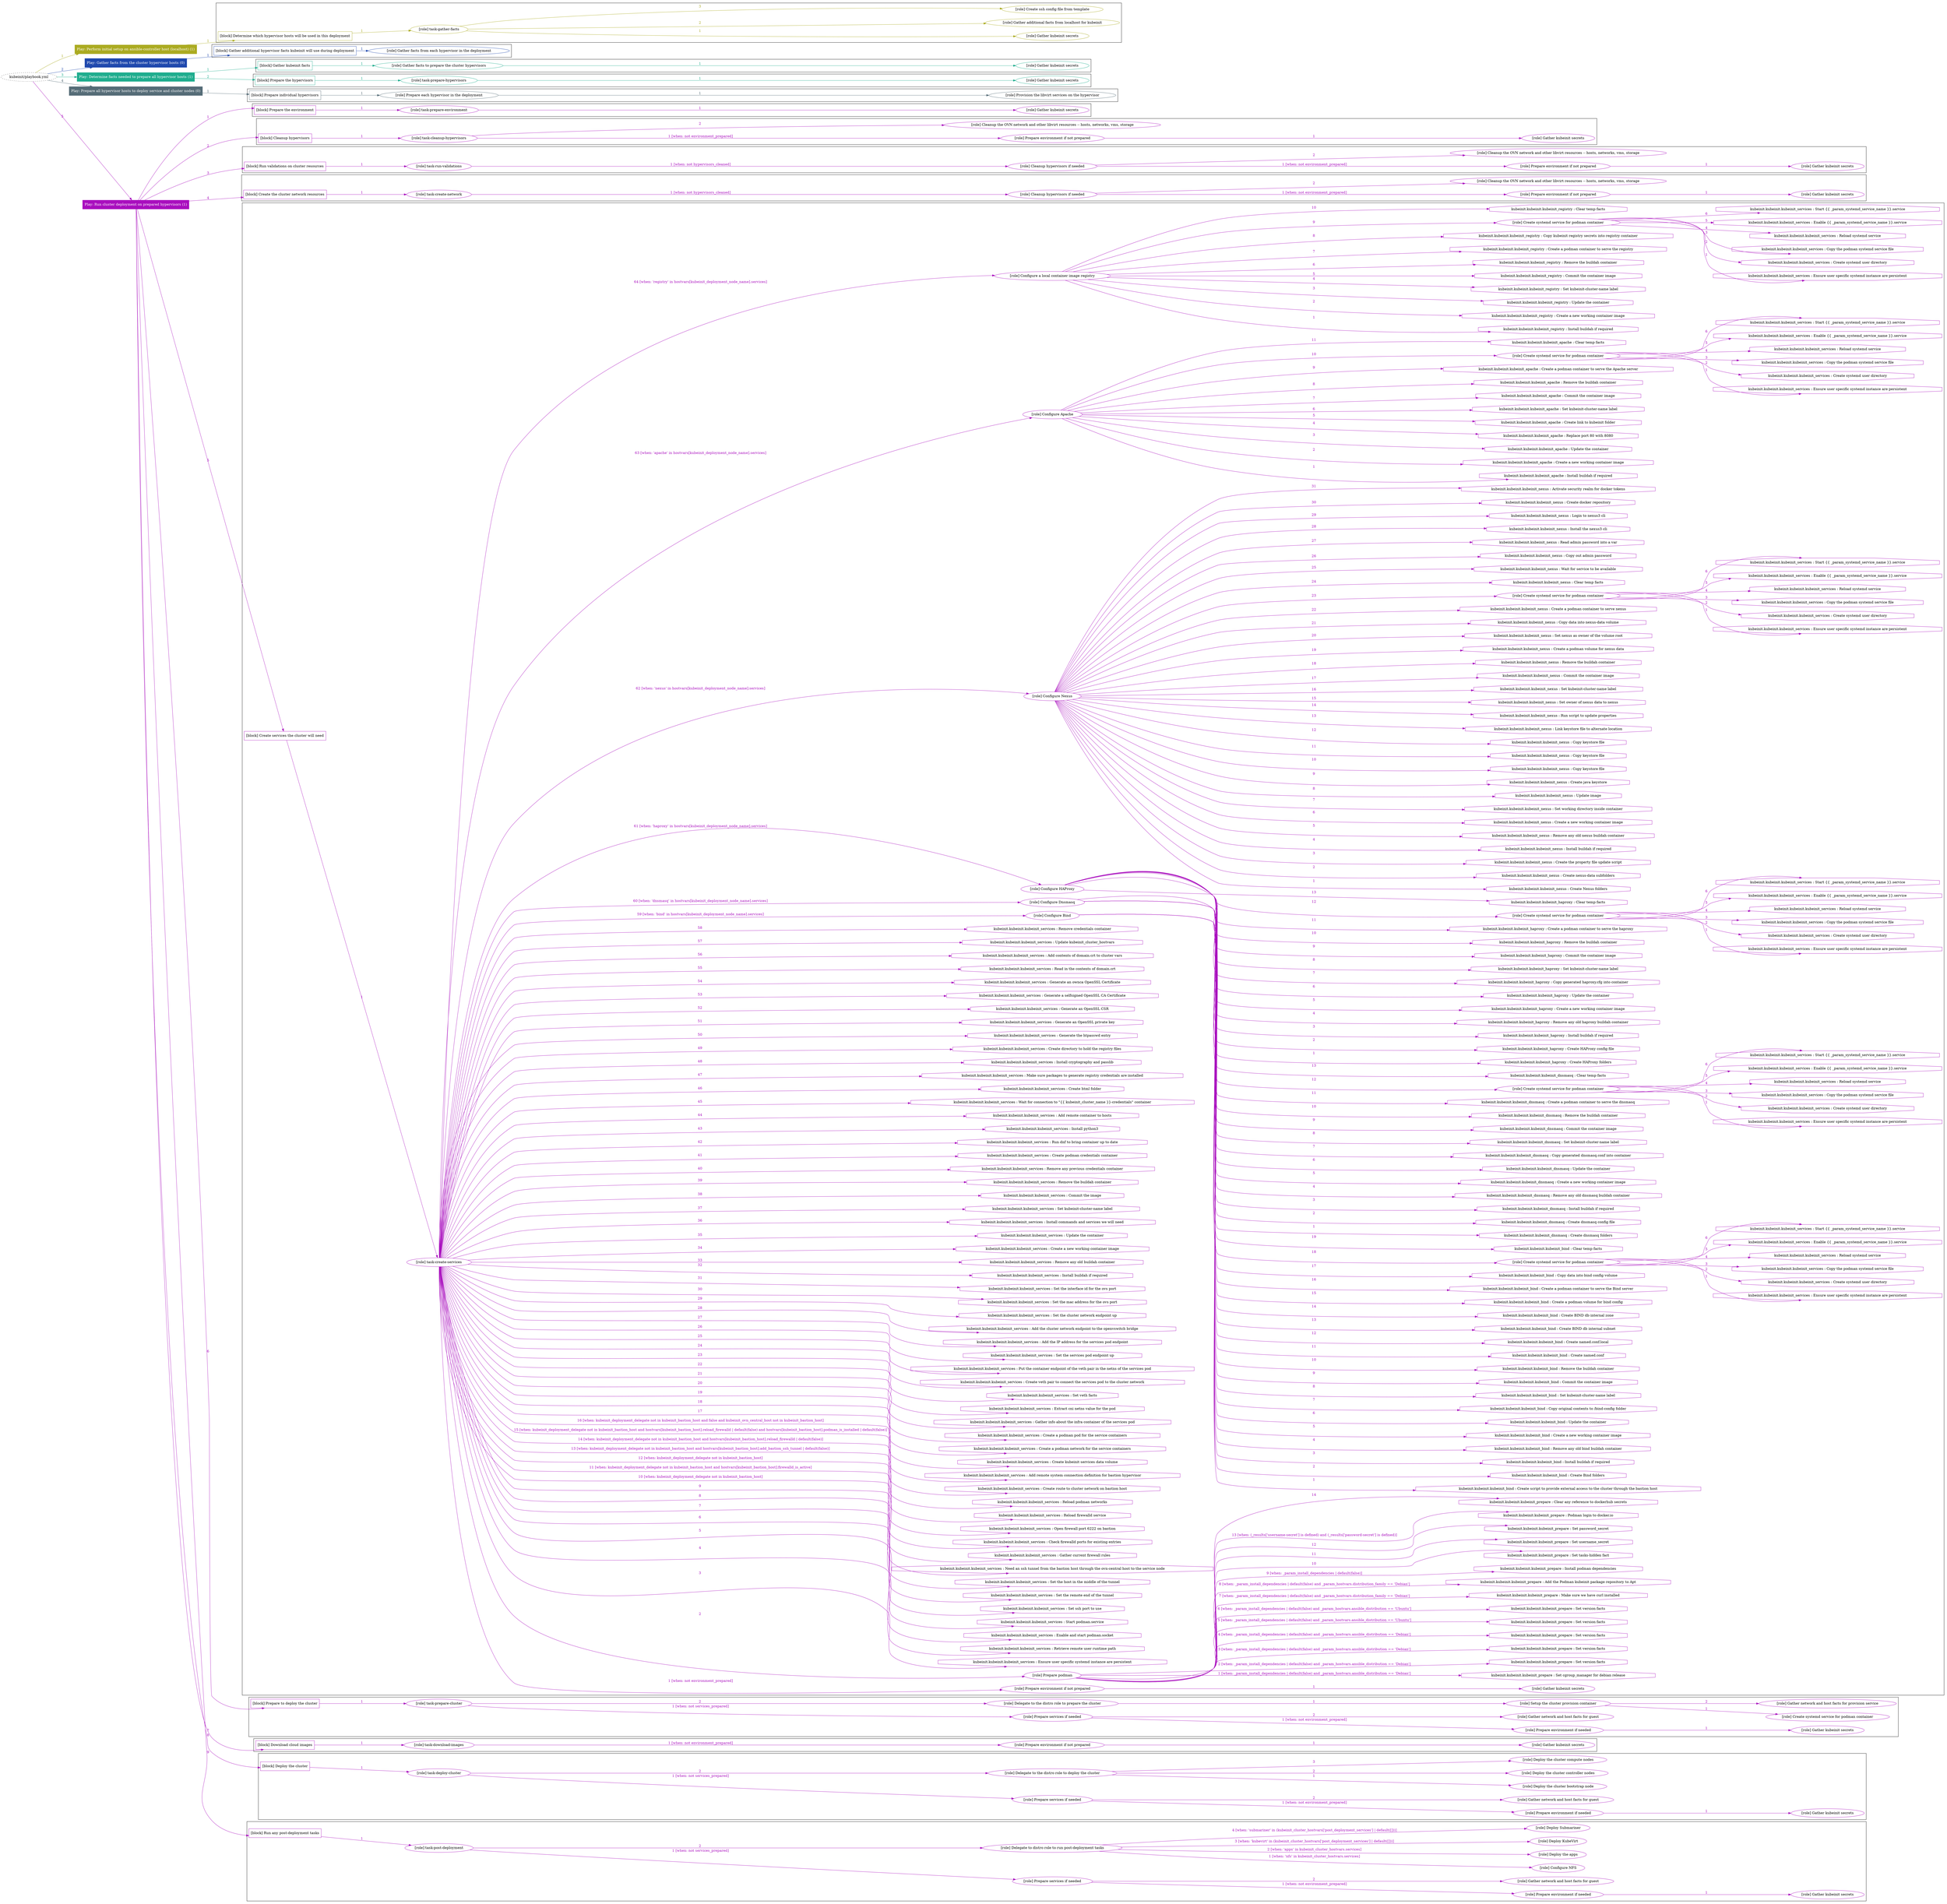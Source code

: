digraph {
	graph [concentrate=true ordering=in rankdir=LR ratio=fill]
	edge [esep=5 sep=10]
	"kubeinit/playbook.yml" [URL="/home/runner/work/kubeinit/kubeinit/kubeinit/playbook.yml" id=playbook_9a3f25ef style=dotted]
	"kubeinit/playbook.yml" -> play_91bb0bb5 [label="1 " color="#abab21" fontcolor="#abab21" id=edge_e65bf8d0 labeltooltip="1 " tooltip="1 "]
	subgraph "Play: Perform initial setup on ansible-controller host (localhost) (1)" {
		play_91bb0bb5 [label="Play: Perform initial setup on ansible-controller host (localhost) (1)" URL="/home/runner/work/kubeinit/kubeinit/kubeinit/playbook.yml" color="#abab21" fontcolor="#ffffff" id=play_91bb0bb5 shape=box style=filled tooltip=localhost]
		play_91bb0bb5 -> block_8aba439b [label=1 color="#abab21" fontcolor="#abab21" id=edge_38df367d labeltooltip=1 tooltip=1]
		subgraph cluster_block_8aba439b {
			block_8aba439b [label="[block] Determine which hypervisor hosts will be used in this deployment" URL="/home/runner/work/kubeinit/kubeinit/kubeinit/playbook.yml" color="#abab21" id=block_8aba439b labeltooltip="Determine which hypervisor hosts will be used in this deployment" shape=box tooltip="Determine which hypervisor hosts will be used in this deployment"]
			block_8aba439b -> role_416cbf63 [label="1 " color="#abab21" fontcolor="#abab21" id=edge_31cadb55 labeltooltip="1 " tooltip="1 "]
			subgraph "task-gather-facts" {
				role_416cbf63 [label="[role] task-gather-facts" URL="/home/runner/work/kubeinit/kubeinit/kubeinit/playbook.yml" color="#abab21" id=role_416cbf63 tooltip="task-gather-facts"]
				role_416cbf63 -> role_30b45100 [label="1 " color="#abab21" fontcolor="#abab21" id=edge_cd42e51a labeltooltip="1 " tooltip="1 "]
				subgraph "Gather kubeinit secrets" {
					role_30b45100 [label="[role] Gather kubeinit secrets" URL="/home/runner/.ansible/collections/ansible_collections/kubeinit/kubeinit/roles/kubeinit_prepare/tasks/build_hypervisors_group.yml" color="#abab21" id=role_30b45100 tooltip="Gather kubeinit secrets"]
				}
				role_416cbf63 -> role_229630bf [label="2 " color="#abab21" fontcolor="#abab21" id=edge_e379228b labeltooltip="2 " tooltip="2 "]
				subgraph "Gather additional facts from localhost for kubeinit" {
					role_229630bf [label="[role] Gather additional facts from localhost for kubeinit" URL="/home/runner/.ansible/collections/ansible_collections/kubeinit/kubeinit/roles/kubeinit_prepare/tasks/build_hypervisors_group.yml" color="#abab21" id=role_229630bf tooltip="Gather additional facts from localhost for kubeinit"]
				}
				role_416cbf63 -> role_7ff69f97 [label="3 " color="#abab21" fontcolor="#abab21" id=edge_e4939ae2 labeltooltip="3 " tooltip="3 "]
				subgraph "Create ssh config file from template" {
					role_7ff69f97 [label="[role] Create ssh config file from template" URL="/home/runner/.ansible/collections/ansible_collections/kubeinit/kubeinit/roles/kubeinit_prepare/tasks/build_hypervisors_group.yml" color="#abab21" id=role_7ff69f97 tooltip="Create ssh config file from template"]
				}
			}
		}
	}
	"kubeinit/playbook.yml" -> play_2983e5dd [label="2 " color="#1f48ad" fontcolor="#1f48ad" id=edge_34f23cb4 labeltooltip="2 " tooltip="2 "]
	subgraph "Play: Gather facts from the cluster hypervisor hosts (0)" {
		play_2983e5dd [label="Play: Gather facts from the cluster hypervisor hosts (0)" URL="/home/runner/work/kubeinit/kubeinit/kubeinit/playbook.yml" color="#1f48ad" fontcolor="#ffffff" id=play_2983e5dd shape=box style=filled tooltip="Play: Gather facts from the cluster hypervisor hosts (0)"]
		play_2983e5dd -> block_e15ba7e6 [label=1 color="#1f48ad" fontcolor="#1f48ad" id=edge_040f4dbf labeltooltip=1 tooltip=1]
		subgraph cluster_block_e15ba7e6 {
			block_e15ba7e6 [label="[block] Gather additional hypervisor facts kubeinit will use during deployment" URL="/home/runner/work/kubeinit/kubeinit/kubeinit/playbook.yml" color="#1f48ad" id=block_e15ba7e6 labeltooltip="Gather additional hypervisor facts kubeinit will use during deployment" shape=box tooltip="Gather additional hypervisor facts kubeinit will use during deployment"]
			block_e15ba7e6 -> role_08f908ea [label="1 " color="#1f48ad" fontcolor="#1f48ad" id=edge_43e73591 labeltooltip="1 " tooltip="1 "]
			subgraph "Gather facts from each hypervisor in the deployment" {
				role_08f908ea [label="[role] Gather facts from each hypervisor in the deployment" URL="/home/runner/work/kubeinit/kubeinit/kubeinit/playbook.yml" color="#1f48ad" id=role_08f908ea tooltip="Gather facts from each hypervisor in the deployment"]
			}
		}
	}
	"kubeinit/playbook.yml" -> play_4748fb38 [label="3 " color="#1fad8e" fontcolor="#1fad8e" id=edge_07d3fbb1 labeltooltip="3 " tooltip="3 "]
	subgraph "Play: Determine facts needed to prepare all hypervisor hosts (1)" {
		play_4748fb38 [label="Play: Determine facts needed to prepare all hypervisor hosts (1)" URL="/home/runner/work/kubeinit/kubeinit/kubeinit/playbook.yml" color="#1fad8e" fontcolor="#ffffff" id=play_4748fb38 shape=box style=filled tooltip=localhost]
		play_4748fb38 -> block_30931754 [label=1 color="#1fad8e" fontcolor="#1fad8e" id=edge_53593681 labeltooltip=1 tooltip=1]
		subgraph cluster_block_30931754 {
			block_30931754 [label="[block] Gather kubeinit facts" URL="/home/runner/work/kubeinit/kubeinit/kubeinit/playbook.yml" color="#1fad8e" id=block_30931754 labeltooltip="Gather kubeinit facts" shape=box tooltip="Gather kubeinit facts"]
			block_30931754 -> role_5c3fe626 [label="1 " color="#1fad8e" fontcolor="#1fad8e" id=edge_22cc6220 labeltooltip="1 " tooltip="1 "]
			subgraph "Gather facts to prepare the cluster hypervisors" {
				role_5c3fe626 [label="[role] Gather facts to prepare the cluster hypervisors" URL="/home/runner/work/kubeinit/kubeinit/kubeinit/playbook.yml" color="#1fad8e" id=role_5c3fe626 tooltip="Gather facts to prepare the cluster hypervisors"]
				role_5c3fe626 -> role_bd86b5bf [label="1 " color="#1fad8e" fontcolor="#1fad8e" id=edge_144eacaa labeltooltip="1 " tooltip="1 "]
				subgraph "Gather kubeinit secrets" {
					role_bd86b5bf [label="[role] Gather kubeinit secrets" URL="/home/runner/.ansible/collections/ansible_collections/kubeinit/kubeinit/roles/kubeinit_prepare/tasks/gather_kubeinit_facts.yml" color="#1fad8e" id=role_bd86b5bf tooltip="Gather kubeinit secrets"]
				}
			}
		}
		play_4748fb38 -> block_44d484c3 [label=2 color="#1fad8e" fontcolor="#1fad8e" id=edge_e5dceeee labeltooltip=2 tooltip=2]
		subgraph cluster_block_44d484c3 {
			block_44d484c3 [label="[block] Prepare the hypervisors" URL="/home/runner/work/kubeinit/kubeinit/kubeinit/playbook.yml" color="#1fad8e" id=block_44d484c3 labeltooltip="Prepare the hypervisors" shape=box tooltip="Prepare the hypervisors"]
			block_44d484c3 -> role_65d1b0ad [label="1 " color="#1fad8e" fontcolor="#1fad8e" id=edge_da7d580a labeltooltip="1 " tooltip="1 "]
			subgraph "task-prepare-hypervisors" {
				role_65d1b0ad [label="[role] task-prepare-hypervisors" URL="/home/runner/work/kubeinit/kubeinit/kubeinit/playbook.yml" color="#1fad8e" id=role_65d1b0ad tooltip="task-prepare-hypervisors"]
				role_65d1b0ad -> role_43be18d0 [label="1 " color="#1fad8e" fontcolor="#1fad8e" id=edge_f5022b00 labeltooltip="1 " tooltip="1 "]
				subgraph "Gather kubeinit secrets" {
					role_43be18d0 [label="[role] Gather kubeinit secrets" URL="/home/runner/.ansible/collections/ansible_collections/kubeinit/kubeinit/roles/kubeinit_prepare/tasks/gather_kubeinit_facts.yml" color="#1fad8e" id=role_43be18d0 tooltip="Gather kubeinit secrets"]
				}
			}
		}
	}
	"kubeinit/playbook.yml" -> play_9602dde0 [label="4 " color="#556c77" fontcolor="#556c77" id=edge_7036376b labeltooltip="4 " tooltip="4 "]
	subgraph "Play: Prepare all hypervisor hosts to deploy service and cluster nodes (0)" {
		play_9602dde0 [label="Play: Prepare all hypervisor hosts to deploy service and cluster nodes (0)" URL="/home/runner/work/kubeinit/kubeinit/kubeinit/playbook.yml" color="#556c77" fontcolor="#ffffff" id=play_9602dde0 shape=box style=filled tooltip="Play: Prepare all hypervisor hosts to deploy service and cluster nodes (0)"]
		play_9602dde0 -> block_842b1808 [label=1 color="#556c77" fontcolor="#556c77" id=edge_72cff3f4 labeltooltip=1 tooltip=1]
		subgraph cluster_block_842b1808 {
			block_842b1808 [label="[block] Prepare individual hypervisors" URL="/home/runner/work/kubeinit/kubeinit/kubeinit/playbook.yml" color="#556c77" id=block_842b1808 labeltooltip="Prepare individual hypervisors" shape=box tooltip="Prepare individual hypervisors"]
			block_842b1808 -> role_2b80a396 [label="1 " color="#556c77" fontcolor="#556c77" id=edge_c6cfe897 labeltooltip="1 " tooltip="1 "]
			subgraph "Prepare each hypervisor in the deployment" {
				role_2b80a396 [label="[role] Prepare each hypervisor in the deployment" URL="/home/runner/work/kubeinit/kubeinit/kubeinit/playbook.yml" color="#556c77" id=role_2b80a396 tooltip="Prepare each hypervisor in the deployment"]
				role_2b80a396 -> role_24703f12 [label="1 " color="#556c77" fontcolor="#556c77" id=edge_090e75d6 labeltooltip="1 " tooltip="1 "]
				subgraph "Provision the libvirt services on the hypervisor" {
					role_24703f12 [label="[role] Provision the libvirt services on the hypervisor" URL="/home/runner/.ansible/collections/ansible_collections/kubeinit/kubeinit/roles/kubeinit_prepare/tasks/prepare_hypervisor.yml" color="#556c77" id=role_24703f12 tooltip="Provision the libvirt services on the hypervisor"]
				}
			}
		}
	}
	"kubeinit/playbook.yml" -> play_ff9697d5 [label="5 " color="#a90ebe" fontcolor="#a90ebe" id=edge_23269e00 labeltooltip="5 " tooltip="5 "]
	subgraph "Play: Run cluster deployment on prepared hypervisors (1)" {
		play_ff9697d5 [label="Play: Run cluster deployment on prepared hypervisors (1)" URL="/home/runner/work/kubeinit/kubeinit/kubeinit/playbook.yml" color="#a90ebe" fontcolor="#ffffff" id=play_ff9697d5 shape=box style=filled tooltip=localhost]
		play_ff9697d5 -> block_1ba1e366 [label=1 color="#a90ebe" fontcolor="#a90ebe" id=edge_99a60e4b labeltooltip=1 tooltip=1]
		subgraph cluster_block_1ba1e366 {
			block_1ba1e366 [label="[block] Prepare the environment" URL="/home/runner/work/kubeinit/kubeinit/kubeinit/playbook.yml" color="#a90ebe" id=block_1ba1e366 labeltooltip="Prepare the environment" shape=box tooltip="Prepare the environment"]
			block_1ba1e366 -> role_64f27291 [label="1 " color="#a90ebe" fontcolor="#a90ebe" id=edge_ad5adbdd labeltooltip="1 " tooltip="1 "]
			subgraph "task-prepare-environment" {
				role_64f27291 [label="[role] task-prepare-environment" URL="/home/runner/work/kubeinit/kubeinit/kubeinit/playbook.yml" color="#a90ebe" id=role_64f27291 tooltip="task-prepare-environment"]
				role_64f27291 -> role_f6dd7fa1 [label="1 " color="#a90ebe" fontcolor="#a90ebe" id=edge_cc16c625 labeltooltip="1 " tooltip="1 "]
				subgraph "Gather kubeinit secrets" {
					role_f6dd7fa1 [label="[role] Gather kubeinit secrets" URL="/home/runner/.ansible/collections/ansible_collections/kubeinit/kubeinit/roles/kubeinit_prepare/tasks/gather_kubeinit_facts.yml" color="#a90ebe" id=role_f6dd7fa1 tooltip="Gather kubeinit secrets"]
				}
			}
		}
		play_ff9697d5 -> block_0ce6e12c [label=2 color="#a90ebe" fontcolor="#a90ebe" id=edge_1ee10474 labeltooltip=2 tooltip=2]
		subgraph cluster_block_0ce6e12c {
			block_0ce6e12c [label="[block] Cleanup hypervisors" URL="/home/runner/work/kubeinit/kubeinit/kubeinit/playbook.yml" color="#a90ebe" id=block_0ce6e12c labeltooltip="Cleanup hypervisors" shape=box tooltip="Cleanup hypervisors"]
			block_0ce6e12c -> role_caee2bd2 [label="1 " color="#a90ebe" fontcolor="#a90ebe" id=edge_7c578edc labeltooltip="1 " tooltip="1 "]
			subgraph "task-cleanup-hypervisors" {
				role_caee2bd2 [label="[role] task-cleanup-hypervisors" URL="/home/runner/work/kubeinit/kubeinit/kubeinit/playbook.yml" color="#a90ebe" id=role_caee2bd2 tooltip="task-cleanup-hypervisors"]
				role_caee2bd2 -> role_5142c81d [label="1 [when: not environment_prepared]" color="#a90ebe" fontcolor="#a90ebe" id=edge_7acb88f9 labeltooltip="1 [when: not environment_prepared]" tooltip="1 [when: not environment_prepared]"]
				subgraph "Prepare environment if not prepared" {
					role_5142c81d [label="[role] Prepare environment if not prepared" URL="/home/runner/.ansible/collections/ansible_collections/kubeinit/kubeinit/roles/kubeinit_prepare/tasks/cleanup_hypervisors.yml" color="#a90ebe" id=role_5142c81d tooltip="Prepare environment if not prepared"]
					role_5142c81d -> role_2b431ab6 [label="1 " color="#a90ebe" fontcolor="#a90ebe" id=edge_bb3e337d labeltooltip="1 " tooltip="1 "]
					subgraph "Gather kubeinit secrets" {
						role_2b431ab6 [label="[role] Gather kubeinit secrets" URL="/home/runner/.ansible/collections/ansible_collections/kubeinit/kubeinit/roles/kubeinit_prepare/tasks/gather_kubeinit_facts.yml" color="#a90ebe" id=role_2b431ab6 tooltip="Gather kubeinit secrets"]
					}
				}
				role_caee2bd2 -> role_33b06222 [label="2 " color="#a90ebe" fontcolor="#a90ebe" id=edge_b53f1927 labeltooltip="2 " tooltip="2 "]
				subgraph "Cleanup the OVN network and other libvirt resources -- hosts, networks, vms, storage" {
					role_33b06222 [label="[role] Cleanup the OVN network and other libvirt resources -- hosts, networks, vms, storage" URL="/home/runner/.ansible/collections/ansible_collections/kubeinit/kubeinit/roles/kubeinit_prepare/tasks/cleanup_hypervisors.yml" color="#a90ebe" id=role_33b06222 tooltip="Cleanup the OVN network and other libvirt resources -- hosts, networks, vms, storage"]
				}
			}
		}
		play_ff9697d5 -> block_67e9aca6 [label=3 color="#a90ebe" fontcolor="#a90ebe" id=edge_db1b45c8 labeltooltip=3 tooltip=3]
		subgraph cluster_block_67e9aca6 {
			block_67e9aca6 [label="[block] Run validations on cluster resources" URL="/home/runner/work/kubeinit/kubeinit/kubeinit/playbook.yml" color="#a90ebe" id=block_67e9aca6 labeltooltip="Run validations on cluster resources" shape=box tooltip="Run validations on cluster resources"]
			block_67e9aca6 -> role_653267ff [label="1 " color="#a90ebe" fontcolor="#a90ebe" id=edge_7877e807 labeltooltip="1 " tooltip="1 "]
			subgraph "task-run-validations" {
				role_653267ff [label="[role] task-run-validations" URL="/home/runner/work/kubeinit/kubeinit/kubeinit/playbook.yml" color="#a90ebe" id=role_653267ff tooltip="task-run-validations"]
				role_653267ff -> role_8d318b63 [label="1 [when: not hypervisors_cleaned]" color="#a90ebe" fontcolor="#a90ebe" id=edge_53945a22 labeltooltip="1 [when: not hypervisors_cleaned]" tooltip="1 [when: not hypervisors_cleaned]"]
				subgraph "Cleanup hypervisors if needed" {
					role_8d318b63 [label="[role] Cleanup hypervisors if needed" URL="/home/runner/.ansible/collections/ansible_collections/kubeinit/kubeinit/roles/kubeinit_validations/tasks/main.yml" color="#a90ebe" id=role_8d318b63 tooltip="Cleanup hypervisors if needed"]
					role_8d318b63 -> role_ab719541 [label="1 [when: not environment_prepared]" color="#a90ebe" fontcolor="#a90ebe" id=edge_51919ffa labeltooltip="1 [when: not environment_prepared]" tooltip="1 [when: not environment_prepared]"]
					subgraph "Prepare environment if not prepared" {
						role_ab719541 [label="[role] Prepare environment if not prepared" URL="/home/runner/.ansible/collections/ansible_collections/kubeinit/kubeinit/roles/kubeinit_prepare/tasks/cleanup_hypervisors.yml" color="#a90ebe" id=role_ab719541 tooltip="Prepare environment if not prepared"]
						role_ab719541 -> role_b87cfacf [label="1 " color="#a90ebe" fontcolor="#a90ebe" id=edge_196838b2 labeltooltip="1 " tooltip="1 "]
						subgraph "Gather kubeinit secrets" {
							role_b87cfacf [label="[role] Gather kubeinit secrets" URL="/home/runner/.ansible/collections/ansible_collections/kubeinit/kubeinit/roles/kubeinit_prepare/tasks/gather_kubeinit_facts.yml" color="#a90ebe" id=role_b87cfacf tooltip="Gather kubeinit secrets"]
						}
					}
					role_8d318b63 -> role_481acca7 [label="2 " color="#a90ebe" fontcolor="#a90ebe" id=edge_f069c9d3 labeltooltip="2 " tooltip="2 "]
					subgraph "Cleanup the OVN network and other libvirt resources -- hosts, networks, vms, storage" {
						role_481acca7 [label="[role] Cleanup the OVN network and other libvirt resources -- hosts, networks, vms, storage" URL="/home/runner/.ansible/collections/ansible_collections/kubeinit/kubeinit/roles/kubeinit_prepare/tasks/cleanup_hypervisors.yml" color="#a90ebe" id=role_481acca7 tooltip="Cleanup the OVN network and other libvirt resources -- hosts, networks, vms, storage"]
					}
				}
			}
		}
		play_ff9697d5 -> block_027a5886 [label=4 color="#a90ebe" fontcolor="#a90ebe" id=edge_9c87e426 labeltooltip=4 tooltip=4]
		subgraph cluster_block_027a5886 {
			block_027a5886 [label="[block] Create the cluster network resources" URL="/home/runner/work/kubeinit/kubeinit/kubeinit/playbook.yml" color="#a90ebe" id=block_027a5886 labeltooltip="Create the cluster network resources" shape=box tooltip="Create the cluster network resources"]
			block_027a5886 -> role_560a6cd2 [label="1 " color="#a90ebe" fontcolor="#a90ebe" id=edge_e5378d03 labeltooltip="1 " tooltip="1 "]
			subgraph "task-create-network" {
				role_560a6cd2 [label="[role] task-create-network" URL="/home/runner/work/kubeinit/kubeinit/kubeinit/playbook.yml" color="#a90ebe" id=role_560a6cd2 tooltip="task-create-network"]
				role_560a6cd2 -> role_5afe6d12 [label="1 [when: not hypervisors_cleaned]" color="#a90ebe" fontcolor="#a90ebe" id=edge_6d78ac35 labeltooltip="1 [when: not hypervisors_cleaned]" tooltip="1 [when: not hypervisors_cleaned]"]
				subgraph "Cleanup hypervisors if needed" {
					role_5afe6d12 [label="[role] Cleanup hypervisors if needed" URL="/home/runner/.ansible/collections/ansible_collections/kubeinit/kubeinit/roles/kubeinit_libvirt/tasks/create_network.yml" color="#a90ebe" id=role_5afe6d12 tooltip="Cleanup hypervisors if needed"]
					role_5afe6d12 -> role_6ada52ff [label="1 [when: not environment_prepared]" color="#a90ebe" fontcolor="#a90ebe" id=edge_c663f9d0 labeltooltip="1 [when: not environment_prepared]" tooltip="1 [when: not environment_prepared]"]
					subgraph "Prepare environment if not prepared" {
						role_6ada52ff [label="[role] Prepare environment if not prepared" URL="/home/runner/.ansible/collections/ansible_collections/kubeinit/kubeinit/roles/kubeinit_prepare/tasks/cleanup_hypervisors.yml" color="#a90ebe" id=role_6ada52ff tooltip="Prepare environment if not prepared"]
						role_6ada52ff -> role_98f2f254 [label="1 " color="#a90ebe" fontcolor="#a90ebe" id=edge_5c6e0e2a labeltooltip="1 " tooltip="1 "]
						subgraph "Gather kubeinit secrets" {
							role_98f2f254 [label="[role] Gather kubeinit secrets" URL="/home/runner/.ansible/collections/ansible_collections/kubeinit/kubeinit/roles/kubeinit_prepare/tasks/gather_kubeinit_facts.yml" color="#a90ebe" id=role_98f2f254 tooltip="Gather kubeinit secrets"]
						}
					}
					role_5afe6d12 -> role_d8184a4b [label="2 " color="#a90ebe" fontcolor="#a90ebe" id=edge_c29e2e90 labeltooltip="2 " tooltip="2 "]
					subgraph "Cleanup the OVN network and other libvirt resources -- hosts, networks, vms, storage" {
						role_d8184a4b [label="[role] Cleanup the OVN network and other libvirt resources -- hosts, networks, vms, storage" URL="/home/runner/.ansible/collections/ansible_collections/kubeinit/kubeinit/roles/kubeinit_prepare/tasks/cleanup_hypervisors.yml" color="#a90ebe" id=role_d8184a4b tooltip="Cleanup the OVN network and other libvirt resources -- hosts, networks, vms, storage"]
					}
				}
			}
		}
		play_ff9697d5 -> block_6e541699 [label=5 color="#a90ebe" fontcolor="#a90ebe" id=edge_0cba1391 labeltooltip=5 tooltip=5]
		subgraph cluster_block_6e541699 {
			block_6e541699 [label="[block] Create services the cluster will need" URL="/home/runner/work/kubeinit/kubeinit/kubeinit/playbook.yml" color="#a90ebe" id=block_6e541699 labeltooltip="Create services the cluster will need" shape=box tooltip="Create services the cluster will need"]
			block_6e541699 -> role_ebd2947e [label="1 " color="#a90ebe" fontcolor="#a90ebe" id=edge_11e0c342 labeltooltip="1 " tooltip="1 "]
			subgraph "task-create-services" {
				role_ebd2947e [label="[role] task-create-services" URL="/home/runner/work/kubeinit/kubeinit/kubeinit/playbook.yml" color="#a90ebe" id=role_ebd2947e tooltip="task-create-services"]
				role_ebd2947e -> role_b477d8a9 [label="1 [when: not environment_prepared]" color="#a90ebe" fontcolor="#a90ebe" id=edge_bf310445 labeltooltip="1 [when: not environment_prepared]" tooltip="1 [when: not environment_prepared]"]
				subgraph "Prepare environment if not prepared" {
					role_b477d8a9 [label="[role] Prepare environment if not prepared" URL="/home/runner/.ansible/collections/ansible_collections/kubeinit/kubeinit/roles/kubeinit_services/tasks/main.yml" color="#a90ebe" id=role_b477d8a9 tooltip="Prepare environment if not prepared"]
					role_b477d8a9 -> role_b3acc7c8 [label="1 " color="#a90ebe" fontcolor="#a90ebe" id=edge_b5ede8cf labeltooltip="1 " tooltip="1 "]
					subgraph "Gather kubeinit secrets" {
						role_b3acc7c8 [label="[role] Gather kubeinit secrets" URL="/home/runner/.ansible/collections/ansible_collections/kubeinit/kubeinit/roles/kubeinit_prepare/tasks/gather_kubeinit_facts.yml" color="#a90ebe" id=role_b3acc7c8 tooltip="Gather kubeinit secrets"]
					}
				}
				role_ebd2947e -> role_717b0284 [label="2 " color="#a90ebe" fontcolor="#a90ebe" id=edge_4346e3ac labeltooltip="2 " tooltip="2 "]
				subgraph "Prepare podman" {
					role_717b0284 [label="[role] Prepare podman" URL="/home/runner/.ansible/collections/ansible_collections/kubeinit/kubeinit/roles/kubeinit_services/tasks/00_create_service_pod.yml" color="#a90ebe" id=role_717b0284 tooltip="Prepare podman"]
					task_aad846ab [label="kubeinit.kubeinit.kubeinit_prepare : Set cgroup_manager for debian release" URL="/home/runner/.ansible/collections/ansible_collections/kubeinit/kubeinit/roles/kubeinit_prepare/tasks/prepare_podman.yml" color="#a90ebe" id=task_aad846ab shape=octagon tooltip="kubeinit.kubeinit.kubeinit_prepare : Set cgroup_manager for debian release"]
					role_717b0284 -> task_aad846ab [label="1 [when: _param_install_dependencies | default(false) and _param_hostvars.ansible_distribution == 'Debian']" color="#a90ebe" fontcolor="#a90ebe" id=edge_a13f11e0 labeltooltip="1 [when: _param_install_dependencies | default(false) and _param_hostvars.ansible_distribution == 'Debian']" tooltip="1 [when: _param_install_dependencies | default(false) and _param_hostvars.ansible_distribution == 'Debian']"]
					task_0d35eb8c [label="kubeinit.kubeinit.kubeinit_prepare : Set version facts" URL="/home/runner/.ansible/collections/ansible_collections/kubeinit/kubeinit/roles/kubeinit_prepare/tasks/prepare_podman.yml" color="#a90ebe" id=task_0d35eb8c shape=octagon tooltip="kubeinit.kubeinit.kubeinit_prepare : Set version facts"]
					role_717b0284 -> task_0d35eb8c [label="2 [when: _param_install_dependencies | default(false) and _param_hostvars.ansible_distribution == 'Debian']" color="#a90ebe" fontcolor="#a90ebe" id=edge_eb795889 labeltooltip="2 [when: _param_install_dependencies | default(false) and _param_hostvars.ansible_distribution == 'Debian']" tooltip="2 [when: _param_install_dependencies | default(false) and _param_hostvars.ansible_distribution == 'Debian']"]
					task_fba664a1 [label="kubeinit.kubeinit.kubeinit_prepare : Set version facts" URL="/home/runner/.ansible/collections/ansible_collections/kubeinit/kubeinit/roles/kubeinit_prepare/tasks/prepare_podman.yml" color="#a90ebe" id=task_fba664a1 shape=octagon tooltip="kubeinit.kubeinit.kubeinit_prepare : Set version facts"]
					role_717b0284 -> task_fba664a1 [label="3 [when: _param_install_dependencies | default(false) and _param_hostvars.ansible_distribution == 'Debian']" color="#a90ebe" fontcolor="#a90ebe" id=edge_cb74045d labeltooltip="3 [when: _param_install_dependencies | default(false) and _param_hostvars.ansible_distribution == 'Debian']" tooltip="3 [when: _param_install_dependencies | default(false) and _param_hostvars.ansible_distribution == 'Debian']"]
					task_4bc0b241 [label="kubeinit.kubeinit.kubeinit_prepare : Set version facts" URL="/home/runner/.ansible/collections/ansible_collections/kubeinit/kubeinit/roles/kubeinit_prepare/tasks/prepare_podman.yml" color="#a90ebe" id=task_4bc0b241 shape=octagon tooltip="kubeinit.kubeinit.kubeinit_prepare : Set version facts"]
					role_717b0284 -> task_4bc0b241 [label="4 [when: _param_install_dependencies | default(false) and _param_hostvars.ansible_distribution == 'Debian']" color="#a90ebe" fontcolor="#a90ebe" id=edge_aaa1c5b8 labeltooltip="4 [when: _param_install_dependencies | default(false) and _param_hostvars.ansible_distribution == 'Debian']" tooltip="4 [when: _param_install_dependencies | default(false) and _param_hostvars.ansible_distribution == 'Debian']"]
					task_b6417533 [label="kubeinit.kubeinit.kubeinit_prepare : Set version facts" URL="/home/runner/.ansible/collections/ansible_collections/kubeinit/kubeinit/roles/kubeinit_prepare/tasks/prepare_podman.yml" color="#a90ebe" id=task_b6417533 shape=octagon tooltip="kubeinit.kubeinit.kubeinit_prepare : Set version facts"]
					role_717b0284 -> task_b6417533 [label="5 [when: _param_install_dependencies | default(false) and _param_hostvars.ansible_distribution == 'Ubuntu']" color="#a90ebe" fontcolor="#a90ebe" id=edge_0b6f3d4d labeltooltip="5 [when: _param_install_dependencies | default(false) and _param_hostvars.ansible_distribution == 'Ubuntu']" tooltip="5 [when: _param_install_dependencies | default(false) and _param_hostvars.ansible_distribution == 'Ubuntu']"]
					task_755769a3 [label="kubeinit.kubeinit.kubeinit_prepare : Set version facts" URL="/home/runner/.ansible/collections/ansible_collections/kubeinit/kubeinit/roles/kubeinit_prepare/tasks/prepare_podman.yml" color="#a90ebe" id=task_755769a3 shape=octagon tooltip="kubeinit.kubeinit.kubeinit_prepare : Set version facts"]
					role_717b0284 -> task_755769a3 [label="6 [when: _param_install_dependencies | default(false) and _param_hostvars.ansible_distribution == 'Ubuntu']" color="#a90ebe" fontcolor="#a90ebe" id=edge_61a2e7cc labeltooltip="6 [when: _param_install_dependencies | default(false) and _param_hostvars.ansible_distribution == 'Ubuntu']" tooltip="6 [when: _param_install_dependencies | default(false) and _param_hostvars.ansible_distribution == 'Ubuntu']"]
					task_0615da68 [label="kubeinit.kubeinit.kubeinit_prepare : Make sure we have curl installed" URL="/home/runner/.ansible/collections/ansible_collections/kubeinit/kubeinit/roles/kubeinit_prepare/tasks/prepare_podman.yml" color="#a90ebe" id=task_0615da68 shape=octagon tooltip="kubeinit.kubeinit.kubeinit_prepare : Make sure we have curl installed"]
					role_717b0284 -> task_0615da68 [label="7 [when: _param_install_dependencies | default(false) and _param_hostvars.distribution_family == 'Debian']" color="#a90ebe" fontcolor="#a90ebe" id=edge_40b0c73e labeltooltip="7 [when: _param_install_dependencies | default(false) and _param_hostvars.distribution_family == 'Debian']" tooltip="7 [when: _param_install_dependencies | default(false) and _param_hostvars.distribution_family == 'Debian']"]
					task_6d7c76d4 [label="kubeinit.kubeinit.kubeinit_prepare : Add the Podman kubeinit package repository to Apt" URL="/home/runner/.ansible/collections/ansible_collections/kubeinit/kubeinit/roles/kubeinit_prepare/tasks/prepare_podman.yml" color="#a90ebe" id=task_6d7c76d4 shape=octagon tooltip="kubeinit.kubeinit.kubeinit_prepare : Add the Podman kubeinit package repository to Apt"]
					role_717b0284 -> task_6d7c76d4 [label="8 [when: _param_install_dependencies | default(false) and _param_hostvars.distribution_family == 'Debian']" color="#a90ebe" fontcolor="#a90ebe" id=edge_2839de3c labeltooltip="8 [when: _param_install_dependencies | default(false) and _param_hostvars.distribution_family == 'Debian']" tooltip="8 [when: _param_install_dependencies | default(false) and _param_hostvars.distribution_family == 'Debian']"]
					task_b5a9b1e0 [label="kubeinit.kubeinit.kubeinit_prepare : Install podman dependencies" URL="/home/runner/.ansible/collections/ansible_collections/kubeinit/kubeinit/roles/kubeinit_prepare/tasks/prepare_podman.yml" color="#a90ebe" id=task_b5a9b1e0 shape=octagon tooltip="kubeinit.kubeinit.kubeinit_prepare : Install podman dependencies"]
					role_717b0284 -> task_b5a9b1e0 [label="9 [when: _param_install_dependencies | default(false)]" color="#a90ebe" fontcolor="#a90ebe" id=edge_b54aecd6 labeltooltip="9 [when: _param_install_dependencies | default(false)]" tooltip="9 [when: _param_install_dependencies | default(false)]"]
					task_bd7fdaab [label="kubeinit.kubeinit.kubeinit_prepare : Set tasks-hidden fact" URL="/home/runner/.ansible/collections/ansible_collections/kubeinit/kubeinit/roles/kubeinit_prepare/tasks/prepare_podman.yml" color="#a90ebe" id=task_bd7fdaab shape=octagon tooltip="kubeinit.kubeinit.kubeinit_prepare : Set tasks-hidden fact"]
					role_717b0284 -> task_bd7fdaab [label="10 " color="#a90ebe" fontcolor="#a90ebe" id=edge_669b1239 labeltooltip="10 " tooltip="10 "]
					task_9206fb83 [label="kubeinit.kubeinit.kubeinit_prepare : Set username_secret" URL="/home/runner/.ansible/collections/ansible_collections/kubeinit/kubeinit/roles/kubeinit_prepare/tasks/prepare_podman.yml" color="#a90ebe" id=task_9206fb83 shape=octagon tooltip="kubeinit.kubeinit.kubeinit_prepare : Set username_secret"]
					role_717b0284 -> task_9206fb83 [label="11 " color="#a90ebe" fontcolor="#a90ebe" id=edge_8a6c2abd labeltooltip="11 " tooltip="11 "]
					task_79753607 [label="kubeinit.kubeinit.kubeinit_prepare : Set password_secret" URL="/home/runner/.ansible/collections/ansible_collections/kubeinit/kubeinit/roles/kubeinit_prepare/tasks/prepare_podman.yml" color="#a90ebe" id=task_79753607 shape=octagon tooltip="kubeinit.kubeinit.kubeinit_prepare : Set password_secret"]
					role_717b0284 -> task_79753607 [label="12 " color="#a90ebe" fontcolor="#a90ebe" id=edge_99dab31c labeltooltip="12 " tooltip="12 "]
					task_39eb0d66 [label="kubeinit.kubeinit.kubeinit_prepare : Podman login to docker.io" URL="/home/runner/.ansible/collections/ansible_collections/kubeinit/kubeinit/roles/kubeinit_prepare/tasks/prepare_podman.yml" color="#a90ebe" id=task_39eb0d66 shape=octagon tooltip="kubeinit.kubeinit.kubeinit_prepare : Podman login to docker.io"]
					role_717b0284 -> task_39eb0d66 [label="13 [when: (_results['username-secret'] is defined) and (_results['password-secret'] is defined)]" color="#a90ebe" fontcolor="#a90ebe" id=edge_6005fce6 labeltooltip="13 [when: (_results['username-secret'] is defined) and (_results['password-secret'] is defined)]" tooltip="13 [when: (_results['username-secret'] is defined) and (_results['password-secret'] is defined)]"]
					task_099e7505 [label="kubeinit.kubeinit.kubeinit_prepare : Clear any reference to dockerhub secrets" URL="/home/runner/.ansible/collections/ansible_collections/kubeinit/kubeinit/roles/kubeinit_prepare/tasks/prepare_podman.yml" color="#a90ebe" id=task_099e7505 shape=octagon tooltip="kubeinit.kubeinit.kubeinit_prepare : Clear any reference to dockerhub secrets"]
					role_717b0284 -> task_099e7505 [label="14 " color="#a90ebe" fontcolor="#a90ebe" id=edge_302bf22e labeltooltip="14 " tooltip="14 "]
				}
				task_d07e5dd7 [label="kubeinit.kubeinit.kubeinit_services : Ensure user specific systemd instance are persistent" URL="/home/runner/.ansible/collections/ansible_collections/kubeinit/kubeinit/roles/kubeinit_services/tasks/00_create_service_pod.yml" color="#a90ebe" id=task_d07e5dd7 shape=octagon tooltip="kubeinit.kubeinit.kubeinit_services : Ensure user specific systemd instance are persistent"]
				role_ebd2947e -> task_d07e5dd7 [label="3 " color="#a90ebe" fontcolor="#a90ebe" id=edge_0a4d0fd2 labeltooltip="3 " tooltip="3 "]
				task_d87b8529 [label="kubeinit.kubeinit.kubeinit_services : Retrieve remote user runtime path" URL="/home/runner/.ansible/collections/ansible_collections/kubeinit/kubeinit/roles/kubeinit_services/tasks/00_create_service_pod.yml" color="#a90ebe" id=task_d87b8529 shape=octagon tooltip="kubeinit.kubeinit.kubeinit_services : Retrieve remote user runtime path"]
				role_ebd2947e -> task_d87b8529 [label="4 " color="#a90ebe" fontcolor="#a90ebe" id=edge_1a0857dc labeltooltip="4 " tooltip="4 "]
				task_f0849b1a [label="kubeinit.kubeinit.kubeinit_services : Enable and start podman.socket" URL="/home/runner/.ansible/collections/ansible_collections/kubeinit/kubeinit/roles/kubeinit_services/tasks/00_create_service_pod.yml" color="#a90ebe" id=task_f0849b1a shape=octagon tooltip="kubeinit.kubeinit.kubeinit_services : Enable and start podman.socket"]
				role_ebd2947e -> task_f0849b1a [label="5 " color="#a90ebe" fontcolor="#a90ebe" id=edge_2995d4d2 labeltooltip="5 " tooltip="5 "]
				task_47ec583f [label="kubeinit.kubeinit.kubeinit_services : Start podman.service" URL="/home/runner/.ansible/collections/ansible_collections/kubeinit/kubeinit/roles/kubeinit_services/tasks/00_create_service_pod.yml" color="#a90ebe" id=task_47ec583f shape=octagon tooltip="kubeinit.kubeinit.kubeinit_services : Start podman.service"]
				role_ebd2947e -> task_47ec583f [label="6 " color="#a90ebe" fontcolor="#a90ebe" id=edge_74a6ba65 labeltooltip="6 " tooltip="6 "]
				task_48a0af68 [label="kubeinit.kubeinit.kubeinit_services : Set ssh port to use" URL="/home/runner/.ansible/collections/ansible_collections/kubeinit/kubeinit/roles/kubeinit_services/tasks/00_create_service_pod.yml" color="#a90ebe" id=task_48a0af68 shape=octagon tooltip="kubeinit.kubeinit.kubeinit_services : Set ssh port to use"]
				role_ebd2947e -> task_48a0af68 [label="7 " color="#a90ebe" fontcolor="#a90ebe" id=edge_bd9062ff labeltooltip="7 " tooltip="7 "]
				task_4131e2d0 [label="kubeinit.kubeinit.kubeinit_services : Set the remote end of the tunnel" URL="/home/runner/.ansible/collections/ansible_collections/kubeinit/kubeinit/roles/kubeinit_services/tasks/00_create_service_pod.yml" color="#a90ebe" id=task_4131e2d0 shape=octagon tooltip="kubeinit.kubeinit.kubeinit_services : Set the remote end of the tunnel"]
				role_ebd2947e -> task_4131e2d0 [label="8 " color="#a90ebe" fontcolor="#a90ebe" id=edge_94ecec0b labeltooltip="8 " tooltip="8 "]
				task_d78d6e13 [label="kubeinit.kubeinit.kubeinit_services : Set the host in the middle of the tunnel" URL="/home/runner/.ansible/collections/ansible_collections/kubeinit/kubeinit/roles/kubeinit_services/tasks/00_create_service_pod.yml" color="#a90ebe" id=task_d78d6e13 shape=octagon tooltip="kubeinit.kubeinit.kubeinit_services : Set the host in the middle of the tunnel"]
				role_ebd2947e -> task_d78d6e13 [label="9 " color="#a90ebe" fontcolor="#a90ebe" id=edge_1b286a1b labeltooltip="9 " tooltip="9 "]
				task_4049689a [label="kubeinit.kubeinit.kubeinit_services : Need an ssh tunnel from the bastion host through the ovn-central host to the service node" URL="/home/runner/.ansible/collections/ansible_collections/kubeinit/kubeinit/roles/kubeinit_services/tasks/00_create_service_pod.yml" color="#a90ebe" id=task_4049689a shape=octagon tooltip="kubeinit.kubeinit.kubeinit_services : Need an ssh tunnel from the bastion host through the ovn-central host to the service node"]
				role_ebd2947e -> task_4049689a [label="10 [when: kubeinit_deployment_delegate not in kubeinit_bastion_host]" color="#a90ebe" fontcolor="#a90ebe" id=edge_51183aea labeltooltip="10 [when: kubeinit_deployment_delegate not in kubeinit_bastion_host]" tooltip="10 [when: kubeinit_deployment_delegate not in kubeinit_bastion_host]"]
				task_8264d75b [label="kubeinit.kubeinit.kubeinit_services : Gather current firewall rules" URL="/home/runner/.ansible/collections/ansible_collections/kubeinit/kubeinit/roles/kubeinit_services/tasks/00_create_service_pod.yml" color="#a90ebe" id=task_8264d75b shape=octagon tooltip="kubeinit.kubeinit.kubeinit_services : Gather current firewall rules"]
				role_ebd2947e -> task_8264d75b [label="11 [when: kubeinit_deployment_delegate not in kubeinit_bastion_host and hostvars[kubeinit_bastion_host].firewalld_is_active]" color="#a90ebe" fontcolor="#a90ebe" id=edge_47367a2f labeltooltip="11 [when: kubeinit_deployment_delegate not in kubeinit_bastion_host and hostvars[kubeinit_bastion_host].firewalld_is_active]" tooltip="11 [when: kubeinit_deployment_delegate not in kubeinit_bastion_host and hostvars[kubeinit_bastion_host].firewalld_is_active]"]
				task_48bf661a [label="kubeinit.kubeinit.kubeinit_services : Check firewalld ports for existing entries" URL="/home/runner/.ansible/collections/ansible_collections/kubeinit/kubeinit/roles/kubeinit_services/tasks/00_create_service_pod.yml" color="#a90ebe" id=task_48bf661a shape=octagon tooltip="kubeinit.kubeinit.kubeinit_services : Check firewalld ports for existing entries"]
				role_ebd2947e -> task_48bf661a [label="12 [when: kubeinit_deployment_delegate not in kubeinit_bastion_host]" color="#a90ebe" fontcolor="#a90ebe" id=edge_fea10af0 labeltooltip="12 [when: kubeinit_deployment_delegate not in kubeinit_bastion_host]" tooltip="12 [when: kubeinit_deployment_delegate not in kubeinit_bastion_host]"]
				task_19e0c760 [label="kubeinit.kubeinit.kubeinit_services : Open firewall port 6222 on bastion" URL="/home/runner/.ansible/collections/ansible_collections/kubeinit/kubeinit/roles/kubeinit_services/tasks/00_create_service_pod.yml" color="#a90ebe" id=task_19e0c760 shape=octagon tooltip="kubeinit.kubeinit.kubeinit_services : Open firewall port 6222 on bastion"]
				role_ebd2947e -> task_19e0c760 [label="13 [when: kubeinit_deployment_delegate not in kubeinit_bastion_host and hostvars[kubeinit_bastion_host].add_bastion_ssh_tunnel | default(false)]" color="#a90ebe" fontcolor="#a90ebe" id=edge_78b45b46 labeltooltip="13 [when: kubeinit_deployment_delegate not in kubeinit_bastion_host and hostvars[kubeinit_bastion_host].add_bastion_ssh_tunnel | default(false)]" tooltip="13 [when: kubeinit_deployment_delegate not in kubeinit_bastion_host and hostvars[kubeinit_bastion_host].add_bastion_ssh_tunnel | default(false)]"]
				task_1b198b88 [label="kubeinit.kubeinit.kubeinit_services : Reload firewalld service" URL="/home/runner/.ansible/collections/ansible_collections/kubeinit/kubeinit/roles/kubeinit_services/tasks/00_create_service_pod.yml" color="#a90ebe" id=task_1b198b88 shape=octagon tooltip="kubeinit.kubeinit.kubeinit_services : Reload firewalld service"]
				role_ebd2947e -> task_1b198b88 [label="14 [when: kubeinit_deployment_delegate not in kubeinit_bastion_host and hostvars[kubeinit_bastion_host].reload_firewalld | default(false)]" color="#a90ebe" fontcolor="#a90ebe" id=edge_f5a719b2 labeltooltip="14 [when: kubeinit_deployment_delegate not in kubeinit_bastion_host and hostvars[kubeinit_bastion_host].reload_firewalld | default(false)]" tooltip="14 [when: kubeinit_deployment_delegate not in kubeinit_bastion_host and hostvars[kubeinit_bastion_host].reload_firewalld | default(false)]"]
				task_15835cdf [label="kubeinit.kubeinit.kubeinit_services : Reload podman networks" URL="/home/runner/.ansible/collections/ansible_collections/kubeinit/kubeinit/roles/kubeinit_services/tasks/00_create_service_pod.yml" color="#a90ebe" id=task_15835cdf shape=octagon tooltip="kubeinit.kubeinit.kubeinit_services : Reload podman networks"]
				role_ebd2947e -> task_15835cdf [label="15 [when: kubeinit_deployment_delegate not in kubeinit_bastion_host and hostvars[kubeinit_bastion_host].reload_firewalld | default(false) and hostvars[kubeinit_bastion_host].podman_is_installed | default(false)]" color="#a90ebe" fontcolor="#a90ebe" id=edge_e1f382ea labeltooltip="15 [when: kubeinit_deployment_delegate not in kubeinit_bastion_host and hostvars[kubeinit_bastion_host].reload_firewalld | default(false) and hostvars[kubeinit_bastion_host].podman_is_installed | default(false)]" tooltip="15 [when: kubeinit_deployment_delegate not in kubeinit_bastion_host and hostvars[kubeinit_bastion_host].reload_firewalld | default(false) and hostvars[kubeinit_bastion_host].podman_is_installed | default(false)]"]
				task_8b43843c [label="kubeinit.kubeinit.kubeinit_services : Create route to cluster network on bastion host" URL="/home/runner/.ansible/collections/ansible_collections/kubeinit/kubeinit/roles/kubeinit_services/tasks/00_create_service_pod.yml" color="#a90ebe" id=task_8b43843c shape=octagon tooltip="kubeinit.kubeinit.kubeinit_services : Create route to cluster network on bastion host"]
				role_ebd2947e -> task_8b43843c [label="16 [when: kubeinit_deployment_delegate not in kubeinit_bastion_host and false and kubeinit_ovn_central_host not in kubeinit_bastion_host]" color="#a90ebe" fontcolor="#a90ebe" id=edge_74f8ef65 labeltooltip="16 [when: kubeinit_deployment_delegate not in kubeinit_bastion_host and false and kubeinit_ovn_central_host not in kubeinit_bastion_host]" tooltip="16 [when: kubeinit_deployment_delegate not in kubeinit_bastion_host and false and kubeinit_ovn_central_host not in kubeinit_bastion_host]"]
				task_0e739af4 [label="kubeinit.kubeinit.kubeinit_services : Add remote system connection definition for bastion hypervisor" URL="/home/runner/.ansible/collections/ansible_collections/kubeinit/kubeinit/roles/kubeinit_services/tasks/00_create_service_pod.yml" color="#a90ebe" id=task_0e739af4 shape=octagon tooltip="kubeinit.kubeinit.kubeinit_services : Add remote system connection definition for bastion hypervisor"]
				role_ebd2947e -> task_0e739af4 [label="17 " color="#a90ebe" fontcolor="#a90ebe" id=edge_ed4d9ed5 labeltooltip="17 " tooltip="17 "]
				task_4ca71dc8 [label="kubeinit.kubeinit.kubeinit_services : Create kubeinit services data volume" URL="/home/runner/.ansible/collections/ansible_collections/kubeinit/kubeinit/roles/kubeinit_services/tasks/00_create_service_pod.yml" color="#a90ebe" id=task_4ca71dc8 shape=octagon tooltip="kubeinit.kubeinit.kubeinit_services : Create kubeinit services data volume"]
				role_ebd2947e -> task_4ca71dc8 [label="18 " color="#a90ebe" fontcolor="#a90ebe" id=edge_3adc3469 labeltooltip="18 " tooltip="18 "]
				task_39685064 [label="kubeinit.kubeinit.kubeinit_services : Create a podman network for the service containers" URL="/home/runner/.ansible/collections/ansible_collections/kubeinit/kubeinit/roles/kubeinit_services/tasks/00_create_service_pod.yml" color="#a90ebe" id=task_39685064 shape=octagon tooltip="kubeinit.kubeinit.kubeinit_services : Create a podman network for the service containers"]
				role_ebd2947e -> task_39685064 [label="19 " color="#a90ebe" fontcolor="#a90ebe" id=edge_43f19eed labeltooltip="19 " tooltip="19 "]
				task_9cd86e52 [label="kubeinit.kubeinit.kubeinit_services : Create a podman pod for the service containers" URL="/home/runner/.ansible/collections/ansible_collections/kubeinit/kubeinit/roles/kubeinit_services/tasks/00_create_service_pod.yml" color="#a90ebe" id=task_9cd86e52 shape=octagon tooltip="kubeinit.kubeinit.kubeinit_services : Create a podman pod for the service containers"]
				role_ebd2947e -> task_9cd86e52 [label="20 " color="#a90ebe" fontcolor="#a90ebe" id=edge_66f7398d labeltooltip="20 " tooltip="20 "]
				task_2679cafb [label="kubeinit.kubeinit.kubeinit_services : Gather info about the infra container of the services pod" URL="/home/runner/.ansible/collections/ansible_collections/kubeinit/kubeinit/roles/kubeinit_services/tasks/00_create_service_pod.yml" color="#a90ebe" id=task_2679cafb shape=octagon tooltip="kubeinit.kubeinit.kubeinit_services : Gather info about the infra container of the services pod"]
				role_ebd2947e -> task_2679cafb [label="21 " color="#a90ebe" fontcolor="#a90ebe" id=edge_53d89481 labeltooltip="21 " tooltip="21 "]
				task_bd4948c4 [label="kubeinit.kubeinit.kubeinit_services : Extract cni netns value for the pod" URL="/home/runner/.ansible/collections/ansible_collections/kubeinit/kubeinit/roles/kubeinit_services/tasks/00_create_service_pod.yml" color="#a90ebe" id=task_bd4948c4 shape=octagon tooltip="kubeinit.kubeinit.kubeinit_services : Extract cni netns value for the pod"]
				role_ebd2947e -> task_bd4948c4 [label="22 " color="#a90ebe" fontcolor="#a90ebe" id=edge_592fd7d2 labeltooltip="22 " tooltip="22 "]
				task_c8c80326 [label="kubeinit.kubeinit.kubeinit_services : Set veth facts" URL="/home/runner/.ansible/collections/ansible_collections/kubeinit/kubeinit/roles/kubeinit_services/tasks/00_create_service_pod.yml" color="#a90ebe" id=task_c8c80326 shape=octagon tooltip="kubeinit.kubeinit.kubeinit_services : Set veth facts"]
				role_ebd2947e -> task_c8c80326 [label="23 " color="#a90ebe" fontcolor="#a90ebe" id=edge_5a60b4ed labeltooltip="23 " tooltip="23 "]
				task_6c8ef0f1 [label="kubeinit.kubeinit.kubeinit_services : Create veth pair to connect the services pod to the cluster network" URL="/home/runner/.ansible/collections/ansible_collections/kubeinit/kubeinit/roles/kubeinit_services/tasks/00_create_service_pod.yml" color="#a90ebe" id=task_6c8ef0f1 shape=octagon tooltip="kubeinit.kubeinit.kubeinit_services : Create veth pair to connect the services pod to the cluster network"]
				role_ebd2947e -> task_6c8ef0f1 [label="24 " color="#a90ebe" fontcolor="#a90ebe" id=edge_f3eb5fd2 labeltooltip="24 " tooltip="24 "]
				task_3562f560 [label="kubeinit.kubeinit.kubeinit_services : Put the container endpoint of the veth pair in the netns of the services pod" URL="/home/runner/.ansible/collections/ansible_collections/kubeinit/kubeinit/roles/kubeinit_services/tasks/00_create_service_pod.yml" color="#a90ebe" id=task_3562f560 shape=octagon tooltip="kubeinit.kubeinit.kubeinit_services : Put the container endpoint of the veth pair in the netns of the services pod"]
				role_ebd2947e -> task_3562f560 [label="25 " color="#a90ebe" fontcolor="#a90ebe" id=edge_fc17b451 labeltooltip="25 " tooltip="25 "]
				task_e787660a [label="kubeinit.kubeinit.kubeinit_services : Set the services pod endpoint up" URL="/home/runner/.ansible/collections/ansible_collections/kubeinit/kubeinit/roles/kubeinit_services/tasks/00_create_service_pod.yml" color="#a90ebe" id=task_e787660a shape=octagon tooltip="kubeinit.kubeinit.kubeinit_services : Set the services pod endpoint up"]
				role_ebd2947e -> task_e787660a [label="26 " color="#a90ebe" fontcolor="#a90ebe" id=edge_45b1eb2e labeltooltip="26 " tooltip="26 "]
				task_08bb33af [label="kubeinit.kubeinit.kubeinit_services : Add the IP address for the services pod endpoint" URL="/home/runner/.ansible/collections/ansible_collections/kubeinit/kubeinit/roles/kubeinit_services/tasks/00_create_service_pod.yml" color="#a90ebe" id=task_08bb33af shape=octagon tooltip="kubeinit.kubeinit.kubeinit_services : Add the IP address for the services pod endpoint"]
				role_ebd2947e -> task_08bb33af [label="27 " color="#a90ebe" fontcolor="#a90ebe" id=edge_37b1ed8f labeltooltip="27 " tooltip="27 "]
				task_7ae816ab [label="kubeinit.kubeinit.kubeinit_services : Add the cluster network endpoint to the openvswitch bridge" URL="/home/runner/.ansible/collections/ansible_collections/kubeinit/kubeinit/roles/kubeinit_services/tasks/00_create_service_pod.yml" color="#a90ebe" id=task_7ae816ab shape=octagon tooltip="kubeinit.kubeinit.kubeinit_services : Add the cluster network endpoint to the openvswitch bridge"]
				role_ebd2947e -> task_7ae816ab [label="28 " color="#a90ebe" fontcolor="#a90ebe" id=edge_182f38b6 labeltooltip="28 " tooltip="28 "]
				task_cbec7d12 [label="kubeinit.kubeinit.kubeinit_services : Set the cluster network endpoint up" URL="/home/runner/.ansible/collections/ansible_collections/kubeinit/kubeinit/roles/kubeinit_services/tasks/00_create_service_pod.yml" color="#a90ebe" id=task_cbec7d12 shape=octagon tooltip="kubeinit.kubeinit.kubeinit_services : Set the cluster network endpoint up"]
				role_ebd2947e -> task_cbec7d12 [label="29 " color="#a90ebe" fontcolor="#a90ebe" id=edge_b26301ea labeltooltip="29 " tooltip="29 "]
				task_b68480ca [label="kubeinit.kubeinit.kubeinit_services : Set the mac address for the ovs port" URL="/home/runner/.ansible/collections/ansible_collections/kubeinit/kubeinit/roles/kubeinit_services/tasks/00_create_service_pod.yml" color="#a90ebe" id=task_b68480ca shape=octagon tooltip="kubeinit.kubeinit.kubeinit_services : Set the mac address for the ovs port"]
				role_ebd2947e -> task_b68480ca [label="30 " color="#a90ebe" fontcolor="#a90ebe" id=edge_9d32e296 labeltooltip="30 " tooltip="30 "]
				task_1d58569b [label="kubeinit.kubeinit.kubeinit_services : Set the interface id for the ovs port" URL="/home/runner/.ansible/collections/ansible_collections/kubeinit/kubeinit/roles/kubeinit_services/tasks/00_create_service_pod.yml" color="#a90ebe" id=task_1d58569b shape=octagon tooltip="kubeinit.kubeinit.kubeinit_services : Set the interface id for the ovs port"]
				role_ebd2947e -> task_1d58569b [label="31 " color="#a90ebe" fontcolor="#a90ebe" id=edge_689db87c labeltooltip="31 " tooltip="31 "]
				task_178af8fb [label="kubeinit.kubeinit.kubeinit_services : Install buildah if required" URL="/home/runner/.ansible/collections/ansible_collections/kubeinit/kubeinit/roles/kubeinit_services/tasks/prepare_credentials.yml" color="#a90ebe" id=task_178af8fb shape=octagon tooltip="kubeinit.kubeinit.kubeinit_services : Install buildah if required"]
				role_ebd2947e -> task_178af8fb [label="32 " color="#a90ebe" fontcolor="#a90ebe" id=edge_946dc63b labeltooltip="32 " tooltip="32 "]
				task_d034cd4a [label="kubeinit.kubeinit.kubeinit_services : Remove any old buildah container" URL="/home/runner/.ansible/collections/ansible_collections/kubeinit/kubeinit/roles/kubeinit_services/tasks/prepare_credentials.yml" color="#a90ebe" id=task_d034cd4a shape=octagon tooltip="kubeinit.kubeinit.kubeinit_services : Remove any old buildah container"]
				role_ebd2947e -> task_d034cd4a [label="33 " color="#a90ebe" fontcolor="#a90ebe" id=edge_66e772c4 labeltooltip="33 " tooltip="33 "]
				task_a19ec615 [label="kubeinit.kubeinit.kubeinit_services : Create a new working container image" URL="/home/runner/.ansible/collections/ansible_collections/kubeinit/kubeinit/roles/kubeinit_services/tasks/prepare_credentials.yml" color="#a90ebe" id=task_a19ec615 shape=octagon tooltip="kubeinit.kubeinit.kubeinit_services : Create a new working container image"]
				role_ebd2947e -> task_a19ec615 [label="34 " color="#a90ebe" fontcolor="#a90ebe" id=edge_374176a3 labeltooltip="34 " tooltip="34 "]
				task_9e9a616e [label="kubeinit.kubeinit.kubeinit_services : Update the container" URL="/home/runner/.ansible/collections/ansible_collections/kubeinit/kubeinit/roles/kubeinit_services/tasks/prepare_credentials.yml" color="#a90ebe" id=task_9e9a616e shape=octagon tooltip="kubeinit.kubeinit.kubeinit_services : Update the container"]
				role_ebd2947e -> task_9e9a616e [label="35 " color="#a90ebe" fontcolor="#a90ebe" id=edge_114bfaa4 labeltooltip="35 " tooltip="35 "]
				task_8ca4c8d7 [label="kubeinit.kubeinit.kubeinit_services : Install commands and services we will need" URL="/home/runner/.ansible/collections/ansible_collections/kubeinit/kubeinit/roles/kubeinit_services/tasks/prepare_credentials.yml" color="#a90ebe" id=task_8ca4c8d7 shape=octagon tooltip="kubeinit.kubeinit.kubeinit_services : Install commands and services we will need"]
				role_ebd2947e -> task_8ca4c8d7 [label="36 " color="#a90ebe" fontcolor="#a90ebe" id=edge_14bc3509 labeltooltip="36 " tooltip="36 "]
				task_751ecb70 [label="kubeinit.kubeinit.kubeinit_services : Set kubeinit-cluster-name label" URL="/home/runner/.ansible/collections/ansible_collections/kubeinit/kubeinit/roles/kubeinit_services/tasks/prepare_credentials.yml" color="#a90ebe" id=task_751ecb70 shape=octagon tooltip="kubeinit.kubeinit.kubeinit_services : Set kubeinit-cluster-name label"]
				role_ebd2947e -> task_751ecb70 [label="37 " color="#a90ebe" fontcolor="#a90ebe" id=edge_a459ccc6 labeltooltip="37 " tooltip="37 "]
				task_ac55d606 [label="kubeinit.kubeinit.kubeinit_services : Commit the image" URL="/home/runner/.ansible/collections/ansible_collections/kubeinit/kubeinit/roles/kubeinit_services/tasks/prepare_credentials.yml" color="#a90ebe" id=task_ac55d606 shape=octagon tooltip="kubeinit.kubeinit.kubeinit_services : Commit the image"]
				role_ebd2947e -> task_ac55d606 [label="38 " color="#a90ebe" fontcolor="#a90ebe" id=edge_e3fbf686 labeltooltip="38 " tooltip="38 "]
				task_3164c1fb [label="kubeinit.kubeinit.kubeinit_services : Remove the buildah container" URL="/home/runner/.ansible/collections/ansible_collections/kubeinit/kubeinit/roles/kubeinit_services/tasks/prepare_credentials.yml" color="#a90ebe" id=task_3164c1fb shape=octagon tooltip="kubeinit.kubeinit.kubeinit_services : Remove the buildah container"]
				role_ebd2947e -> task_3164c1fb [label="39 " color="#a90ebe" fontcolor="#a90ebe" id=edge_306550e8 labeltooltip="39 " tooltip="39 "]
				task_3cd9044e [label="kubeinit.kubeinit.kubeinit_services : Remove any previous credentials container" URL="/home/runner/.ansible/collections/ansible_collections/kubeinit/kubeinit/roles/kubeinit_services/tasks/prepare_credentials.yml" color="#a90ebe" id=task_3cd9044e shape=octagon tooltip="kubeinit.kubeinit.kubeinit_services : Remove any previous credentials container"]
				role_ebd2947e -> task_3cd9044e [label="40 " color="#a90ebe" fontcolor="#a90ebe" id=edge_8072c19c labeltooltip="40 " tooltip="40 "]
				task_9d23bbeb [label="kubeinit.kubeinit.kubeinit_services : Create podman credentials container" URL="/home/runner/.ansible/collections/ansible_collections/kubeinit/kubeinit/roles/kubeinit_services/tasks/prepare_credentials.yml" color="#a90ebe" id=task_9d23bbeb shape=octagon tooltip="kubeinit.kubeinit.kubeinit_services : Create podman credentials container"]
				role_ebd2947e -> task_9d23bbeb [label="41 " color="#a90ebe" fontcolor="#a90ebe" id=edge_1913cbca labeltooltip="41 " tooltip="41 "]
				task_8a9cd558 [label="kubeinit.kubeinit.kubeinit_services : Run dnf to bring container up to date" URL="/home/runner/.ansible/collections/ansible_collections/kubeinit/kubeinit/roles/kubeinit_services/tasks/prepare_credentials.yml" color="#a90ebe" id=task_8a9cd558 shape=octagon tooltip="kubeinit.kubeinit.kubeinit_services : Run dnf to bring container up to date"]
				role_ebd2947e -> task_8a9cd558 [label="42 " color="#a90ebe" fontcolor="#a90ebe" id=edge_492fe5bd labeltooltip="42 " tooltip="42 "]
				task_3783ec94 [label="kubeinit.kubeinit.kubeinit_services : Install python3" URL="/home/runner/.ansible/collections/ansible_collections/kubeinit/kubeinit/roles/kubeinit_services/tasks/prepare_credentials.yml" color="#a90ebe" id=task_3783ec94 shape=octagon tooltip="kubeinit.kubeinit.kubeinit_services : Install python3"]
				role_ebd2947e -> task_3783ec94 [label="43 " color="#a90ebe" fontcolor="#a90ebe" id=edge_7bb355c3 labeltooltip="43 " tooltip="43 "]
				task_484f865d [label="kubeinit.kubeinit.kubeinit_services : Add remote container to hosts" URL="/home/runner/.ansible/collections/ansible_collections/kubeinit/kubeinit/roles/kubeinit_services/tasks/prepare_credentials.yml" color="#a90ebe" id=task_484f865d shape=octagon tooltip="kubeinit.kubeinit.kubeinit_services : Add remote container to hosts"]
				role_ebd2947e -> task_484f865d [label="44 " color="#a90ebe" fontcolor="#a90ebe" id=edge_5e869325 labeltooltip="44 " tooltip="44 "]
				task_d5252cf4 [label="kubeinit.kubeinit.kubeinit_services : Wait for connection to &#34;{{ kubeinit_cluster_name }}-credentials&#34; container" URL="/home/runner/.ansible/collections/ansible_collections/kubeinit/kubeinit/roles/kubeinit_services/tasks/prepare_credentials.yml" color="#a90ebe" id=task_d5252cf4 shape=octagon tooltip="kubeinit.kubeinit.kubeinit_services : Wait for connection to &#34;{{ kubeinit_cluster_name }}-credentials&#34; container"]
				role_ebd2947e -> task_d5252cf4 [label="45 " color="#a90ebe" fontcolor="#a90ebe" id=edge_74be9d03 labeltooltip="45 " tooltip="45 "]
				task_1e08e365 [label="kubeinit.kubeinit.kubeinit_services : Create html folder" URL="/home/runner/.ansible/collections/ansible_collections/kubeinit/kubeinit/roles/kubeinit_services/tasks/prepare_credentials.yml" color="#a90ebe" id=task_1e08e365 shape=octagon tooltip="kubeinit.kubeinit.kubeinit_services : Create html folder"]
				role_ebd2947e -> task_1e08e365 [label="46 " color="#a90ebe" fontcolor="#a90ebe" id=edge_26d754de labeltooltip="46 " tooltip="46 "]
				task_556b92f2 [label="kubeinit.kubeinit.kubeinit_services : Make sure packages to generate registry credentials are installed" URL="/home/runner/.ansible/collections/ansible_collections/kubeinit/kubeinit/roles/kubeinit_services/tasks/prepare_credentials.yml" color="#a90ebe" id=task_556b92f2 shape=octagon tooltip="kubeinit.kubeinit.kubeinit_services : Make sure packages to generate registry credentials are installed"]
				role_ebd2947e -> task_556b92f2 [label="47 " color="#a90ebe" fontcolor="#a90ebe" id=edge_5a15483e labeltooltip="47 " tooltip="47 "]
				task_a07de710 [label="kubeinit.kubeinit.kubeinit_services : Install cryptography and passlib" URL="/home/runner/.ansible/collections/ansible_collections/kubeinit/kubeinit/roles/kubeinit_services/tasks/prepare_credentials.yml" color="#a90ebe" id=task_a07de710 shape=octagon tooltip="kubeinit.kubeinit.kubeinit_services : Install cryptography and passlib"]
				role_ebd2947e -> task_a07de710 [label="48 " color="#a90ebe" fontcolor="#a90ebe" id=edge_f3a9c752 labeltooltip="48 " tooltip="48 "]
				task_922106e8 [label="kubeinit.kubeinit.kubeinit_services : Create directory to hold the registry files" URL="/home/runner/.ansible/collections/ansible_collections/kubeinit/kubeinit/roles/kubeinit_services/tasks/prepare_credentials.yml" color="#a90ebe" id=task_922106e8 shape=octagon tooltip="kubeinit.kubeinit.kubeinit_services : Create directory to hold the registry files"]
				role_ebd2947e -> task_922106e8 [label="49 " color="#a90ebe" fontcolor="#a90ebe" id=edge_eddf3b57 labeltooltip="49 " tooltip="49 "]
				task_2d71e1a4 [label="kubeinit.kubeinit.kubeinit_services : Generate the htpasswd entry" URL="/home/runner/.ansible/collections/ansible_collections/kubeinit/kubeinit/roles/kubeinit_services/tasks/prepare_credentials.yml" color="#a90ebe" id=task_2d71e1a4 shape=octagon tooltip="kubeinit.kubeinit.kubeinit_services : Generate the htpasswd entry"]
				role_ebd2947e -> task_2d71e1a4 [label="50 " color="#a90ebe" fontcolor="#a90ebe" id=edge_4292acee labeltooltip="50 " tooltip="50 "]
				task_f26d56ac [label="kubeinit.kubeinit.kubeinit_services : Generate an OpenSSL private key" URL="/home/runner/.ansible/collections/ansible_collections/kubeinit/kubeinit/roles/kubeinit_services/tasks/prepare_credentials.yml" color="#a90ebe" id=task_f26d56ac shape=octagon tooltip="kubeinit.kubeinit.kubeinit_services : Generate an OpenSSL private key"]
				role_ebd2947e -> task_f26d56ac [label="51 " color="#a90ebe" fontcolor="#a90ebe" id=edge_bc0a6cb3 labeltooltip="51 " tooltip="51 "]
				task_51e5ff35 [label="kubeinit.kubeinit.kubeinit_services : Generate an OpenSSL CSR" URL="/home/runner/.ansible/collections/ansible_collections/kubeinit/kubeinit/roles/kubeinit_services/tasks/prepare_credentials.yml" color="#a90ebe" id=task_51e5ff35 shape=octagon tooltip="kubeinit.kubeinit.kubeinit_services : Generate an OpenSSL CSR"]
				role_ebd2947e -> task_51e5ff35 [label="52 " color="#a90ebe" fontcolor="#a90ebe" id=edge_5da38a51 labeltooltip="52 " tooltip="52 "]
				task_05f7a36a [label="kubeinit.kubeinit.kubeinit_services : Generate a selfsigned OpenSSL CA Certificate" URL="/home/runner/.ansible/collections/ansible_collections/kubeinit/kubeinit/roles/kubeinit_services/tasks/prepare_credentials.yml" color="#a90ebe" id=task_05f7a36a shape=octagon tooltip="kubeinit.kubeinit.kubeinit_services : Generate a selfsigned OpenSSL CA Certificate"]
				role_ebd2947e -> task_05f7a36a [label="53 " color="#a90ebe" fontcolor="#a90ebe" id=edge_5ce05257 labeltooltip="53 " tooltip="53 "]
				task_21722209 [label="kubeinit.kubeinit.kubeinit_services : Generate an ownca OpenSSL Certificate" URL="/home/runner/.ansible/collections/ansible_collections/kubeinit/kubeinit/roles/kubeinit_services/tasks/prepare_credentials.yml" color="#a90ebe" id=task_21722209 shape=octagon tooltip="kubeinit.kubeinit.kubeinit_services : Generate an ownca OpenSSL Certificate"]
				role_ebd2947e -> task_21722209 [label="54 " color="#a90ebe" fontcolor="#a90ebe" id=edge_9ece7b76 labeltooltip="54 " tooltip="54 "]
				task_ff341158 [label="kubeinit.kubeinit.kubeinit_services : Read in the contents of domain.crt" URL="/home/runner/.ansible/collections/ansible_collections/kubeinit/kubeinit/roles/kubeinit_services/tasks/prepare_credentials.yml" color="#a90ebe" id=task_ff341158 shape=octagon tooltip="kubeinit.kubeinit.kubeinit_services : Read in the contents of domain.crt"]
				role_ebd2947e -> task_ff341158 [label="55 " color="#a90ebe" fontcolor="#a90ebe" id=edge_5f54f418 labeltooltip="55 " tooltip="55 "]
				task_c2598ea0 [label="kubeinit.kubeinit.kubeinit_services : Add contents of domain.crt to cluster vars" URL="/home/runner/.ansible/collections/ansible_collections/kubeinit/kubeinit/roles/kubeinit_services/tasks/prepare_credentials.yml" color="#a90ebe" id=task_c2598ea0 shape=octagon tooltip="kubeinit.kubeinit.kubeinit_services : Add contents of domain.crt to cluster vars"]
				role_ebd2947e -> task_c2598ea0 [label="56 " color="#a90ebe" fontcolor="#a90ebe" id=edge_dc5403f1 labeltooltip="56 " tooltip="56 "]
				task_0f820b8a [label="kubeinit.kubeinit.kubeinit_services : Update kubeinit_cluster_hostvars" URL="/home/runner/.ansible/collections/ansible_collections/kubeinit/kubeinit/roles/kubeinit_services/tasks/prepare_credentials.yml" color="#a90ebe" id=task_0f820b8a shape=octagon tooltip="kubeinit.kubeinit.kubeinit_services : Update kubeinit_cluster_hostvars"]
				role_ebd2947e -> task_0f820b8a [label="57 " color="#a90ebe" fontcolor="#a90ebe" id=edge_f0adee67 labeltooltip="57 " tooltip="57 "]
				task_c8064d01 [label="kubeinit.kubeinit.kubeinit_services : Remove credentials container" URL="/home/runner/.ansible/collections/ansible_collections/kubeinit/kubeinit/roles/kubeinit_services/tasks/prepare_credentials.yml" color="#a90ebe" id=task_c8064d01 shape=octagon tooltip="kubeinit.kubeinit.kubeinit_services : Remove credentials container"]
				role_ebd2947e -> task_c8064d01 [label="58 " color="#a90ebe" fontcolor="#a90ebe" id=edge_0c748892 labeltooltip="58 " tooltip="58 "]
				role_ebd2947e -> role_bfc3ad21 [label="59 [when: 'bind' in hostvars[kubeinit_deployment_node_name].services]" color="#a90ebe" fontcolor="#a90ebe" id=edge_df4fd6cb labeltooltip="59 [when: 'bind' in hostvars[kubeinit_deployment_node_name].services]" tooltip="59 [when: 'bind' in hostvars[kubeinit_deployment_node_name].services]"]
				subgraph "Configure Bind" {
					role_bfc3ad21 [label="[role] Configure Bind" URL="/home/runner/.ansible/collections/ansible_collections/kubeinit/kubeinit/roles/kubeinit_services/tasks/start_services_containers.yml" color="#a90ebe" id=role_bfc3ad21 tooltip="Configure Bind"]
					task_f1b2db3e [label="kubeinit.kubeinit.kubeinit_bind : Create script to provide external access to the cluster through the bastion host" URL="/home/runner/.ansible/collections/ansible_collections/kubeinit/kubeinit/roles/kubeinit_bind/tasks/main.yml" color="#a90ebe" id=task_f1b2db3e shape=octagon tooltip="kubeinit.kubeinit.kubeinit_bind : Create script to provide external access to the cluster through the bastion host"]
					role_bfc3ad21 -> task_f1b2db3e [label="1 " color="#a90ebe" fontcolor="#a90ebe" id=edge_a2b71a0c labeltooltip="1 " tooltip="1 "]
					task_a2c58336 [label="kubeinit.kubeinit.kubeinit_bind : Create Bind folders" URL="/home/runner/.ansible/collections/ansible_collections/kubeinit/kubeinit/roles/kubeinit_bind/tasks/main.yml" color="#a90ebe" id=task_a2c58336 shape=octagon tooltip="kubeinit.kubeinit.kubeinit_bind : Create Bind folders"]
					role_bfc3ad21 -> task_a2c58336 [label="2 " color="#a90ebe" fontcolor="#a90ebe" id=edge_8969584b labeltooltip="2 " tooltip="2 "]
					task_75812bd6 [label="kubeinit.kubeinit.kubeinit_bind : Install buildah if required" URL="/home/runner/.ansible/collections/ansible_collections/kubeinit/kubeinit/roles/kubeinit_bind/tasks/main.yml" color="#a90ebe" id=task_75812bd6 shape=octagon tooltip="kubeinit.kubeinit.kubeinit_bind : Install buildah if required"]
					role_bfc3ad21 -> task_75812bd6 [label="3 " color="#a90ebe" fontcolor="#a90ebe" id=edge_c6d918b5 labeltooltip="3 " tooltip="3 "]
					task_72d6541f [label="kubeinit.kubeinit.kubeinit_bind : Remove any old bind buildah container" URL="/home/runner/.ansible/collections/ansible_collections/kubeinit/kubeinit/roles/kubeinit_bind/tasks/main.yml" color="#a90ebe" id=task_72d6541f shape=octagon tooltip="kubeinit.kubeinit.kubeinit_bind : Remove any old bind buildah container"]
					role_bfc3ad21 -> task_72d6541f [label="4 " color="#a90ebe" fontcolor="#a90ebe" id=edge_8385917b labeltooltip="4 " tooltip="4 "]
					task_bb32d690 [label="kubeinit.kubeinit.kubeinit_bind : Create a new working container image" URL="/home/runner/.ansible/collections/ansible_collections/kubeinit/kubeinit/roles/kubeinit_bind/tasks/main.yml" color="#a90ebe" id=task_bb32d690 shape=octagon tooltip="kubeinit.kubeinit.kubeinit_bind : Create a new working container image"]
					role_bfc3ad21 -> task_bb32d690 [label="5 " color="#a90ebe" fontcolor="#a90ebe" id=edge_77c2b476 labeltooltip="5 " tooltip="5 "]
					task_ba706a91 [label="kubeinit.kubeinit.kubeinit_bind : Update the container" URL="/home/runner/.ansible/collections/ansible_collections/kubeinit/kubeinit/roles/kubeinit_bind/tasks/main.yml" color="#a90ebe" id=task_ba706a91 shape=octagon tooltip="kubeinit.kubeinit.kubeinit_bind : Update the container"]
					role_bfc3ad21 -> task_ba706a91 [label="6 " color="#a90ebe" fontcolor="#a90ebe" id=edge_65f050b3 labeltooltip="6 " tooltip="6 "]
					task_1cbf43cf [label="kubeinit.kubeinit.kubeinit_bind : Copy original contents to /bind-config folder" URL="/home/runner/.ansible/collections/ansible_collections/kubeinit/kubeinit/roles/kubeinit_bind/tasks/main.yml" color="#a90ebe" id=task_1cbf43cf shape=octagon tooltip="kubeinit.kubeinit.kubeinit_bind : Copy original contents to /bind-config folder"]
					role_bfc3ad21 -> task_1cbf43cf [label="7 " color="#a90ebe" fontcolor="#a90ebe" id=edge_b133eff3 labeltooltip="7 " tooltip="7 "]
					task_47b74994 [label="kubeinit.kubeinit.kubeinit_bind : Set kubeinit-cluster-name label" URL="/home/runner/.ansible/collections/ansible_collections/kubeinit/kubeinit/roles/kubeinit_bind/tasks/main.yml" color="#a90ebe" id=task_47b74994 shape=octagon tooltip="kubeinit.kubeinit.kubeinit_bind : Set kubeinit-cluster-name label"]
					role_bfc3ad21 -> task_47b74994 [label="8 " color="#a90ebe" fontcolor="#a90ebe" id=edge_bc5b21af labeltooltip="8 " tooltip="8 "]
					task_f672f438 [label="kubeinit.kubeinit.kubeinit_bind : Commit the container image" URL="/home/runner/.ansible/collections/ansible_collections/kubeinit/kubeinit/roles/kubeinit_bind/tasks/main.yml" color="#a90ebe" id=task_f672f438 shape=octagon tooltip="kubeinit.kubeinit.kubeinit_bind : Commit the container image"]
					role_bfc3ad21 -> task_f672f438 [label="9 " color="#a90ebe" fontcolor="#a90ebe" id=edge_92aa843b labeltooltip="9 " tooltip="9 "]
					task_0f645690 [label="kubeinit.kubeinit.kubeinit_bind : Remove the buildah container" URL="/home/runner/.ansible/collections/ansible_collections/kubeinit/kubeinit/roles/kubeinit_bind/tasks/main.yml" color="#a90ebe" id=task_0f645690 shape=octagon tooltip="kubeinit.kubeinit.kubeinit_bind : Remove the buildah container"]
					role_bfc3ad21 -> task_0f645690 [label="10 " color="#a90ebe" fontcolor="#a90ebe" id=edge_5a6f654a labeltooltip="10 " tooltip="10 "]
					task_03675899 [label="kubeinit.kubeinit.kubeinit_bind : Create named.conf" URL="/home/runner/.ansible/collections/ansible_collections/kubeinit/kubeinit/roles/kubeinit_bind/tasks/main.yml" color="#a90ebe" id=task_03675899 shape=octagon tooltip="kubeinit.kubeinit.kubeinit_bind : Create named.conf"]
					role_bfc3ad21 -> task_03675899 [label="11 " color="#a90ebe" fontcolor="#a90ebe" id=edge_da4c7e71 labeltooltip="11 " tooltip="11 "]
					task_477ea49e [label="kubeinit.kubeinit.kubeinit_bind : Create named.conf.local" URL="/home/runner/.ansible/collections/ansible_collections/kubeinit/kubeinit/roles/kubeinit_bind/tasks/main.yml" color="#a90ebe" id=task_477ea49e shape=octagon tooltip="kubeinit.kubeinit.kubeinit_bind : Create named.conf.local"]
					role_bfc3ad21 -> task_477ea49e [label="12 " color="#a90ebe" fontcolor="#a90ebe" id=edge_411a0dbc labeltooltip="12 " tooltip="12 "]
					task_cb03bc11 [label="kubeinit.kubeinit.kubeinit_bind : Create BIND db internal subnet" URL="/home/runner/.ansible/collections/ansible_collections/kubeinit/kubeinit/roles/kubeinit_bind/tasks/main.yml" color="#a90ebe" id=task_cb03bc11 shape=octagon tooltip="kubeinit.kubeinit.kubeinit_bind : Create BIND db internal subnet"]
					role_bfc3ad21 -> task_cb03bc11 [label="13 " color="#a90ebe" fontcolor="#a90ebe" id=edge_1b934cc4 labeltooltip="13 " tooltip="13 "]
					task_0a2569a6 [label="kubeinit.kubeinit.kubeinit_bind : Create BIND db internal zone" URL="/home/runner/.ansible/collections/ansible_collections/kubeinit/kubeinit/roles/kubeinit_bind/tasks/main.yml" color="#a90ebe" id=task_0a2569a6 shape=octagon tooltip="kubeinit.kubeinit.kubeinit_bind : Create BIND db internal zone"]
					role_bfc3ad21 -> task_0a2569a6 [label="14 " color="#a90ebe" fontcolor="#a90ebe" id=edge_53629805 labeltooltip="14 " tooltip="14 "]
					task_8fa28a38 [label="kubeinit.kubeinit.kubeinit_bind : Create a podman volume for bind config" URL="/home/runner/.ansible/collections/ansible_collections/kubeinit/kubeinit/roles/kubeinit_bind/tasks/main.yml" color="#a90ebe" id=task_8fa28a38 shape=octagon tooltip="kubeinit.kubeinit.kubeinit_bind : Create a podman volume for bind config"]
					role_bfc3ad21 -> task_8fa28a38 [label="15 " color="#a90ebe" fontcolor="#a90ebe" id=edge_011eeb02 labeltooltip="15 " tooltip="15 "]
					task_aa3d1385 [label="kubeinit.kubeinit.kubeinit_bind : Create a podman container to serve the Bind server" URL="/home/runner/.ansible/collections/ansible_collections/kubeinit/kubeinit/roles/kubeinit_bind/tasks/main.yml" color="#a90ebe" id=task_aa3d1385 shape=octagon tooltip="kubeinit.kubeinit.kubeinit_bind : Create a podman container to serve the Bind server"]
					role_bfc3ad21 -> task_aa3d1385 [label="16 " color="#a90ebe" fontcolor="#a90ebe" id=edge_6a7ec897 labeltooltip="16 " tooltip="16 "]
					task_18e30f8f [label="kubeinit.kubeinit.kubeinit_bind : Copy data into bind config volume" URL="/home/runner/.ansible/collections/ansible_collections/kubeinit/kubeinit/roles/kubeinit_bind/tasks/main.yml" color="#a90ebe" id=task_18e30f8f shape=octagon tooltip="kubeinit.kubeinit.kubeinit_bind : Copy data into bind config volume"]
					role_bfc3ad21 -> task_18e30f8f [label="17 " color="#a90ebe" fontcolor="#a90ebe" id=edge_82405a84 labeltooltip="17 " tooltip="17 "]
					role_bfc3ad21 -> role_088d3802 [label="18 " color="#a90ebe" fontcolor="#a90ebe" id=edge_2df5dd6b labeltooltip="18 " tooltip="18 "]
					subgraph "Create systemd service for podman container" {
						role_088d3802 [label="[role] Create systemd service for podman container" URL="/home/runner/.ansible/collections/ansible_collections/kubeinit/kubeinit/roles/kubeinit_bind/tasks/main.yml" color="#a90ebe" id=role_088d3802 tooltip="Create systemd service for podman container"]
						task_3875cdc6 [label="kubeinit.kubeinit.kubeinit_services : Ensure user specific systemd instance are persistent" URL="/home/runner/.ansible/collections/ansible_collections/kubeinit/kubeinit/roles/kubeinit_services/tasks/create_managed_service.yml" color="#a90ebe" id=task_3875cdc6 shape=octagon tooltip="kubeinit.kubeinit.kubeinit_services : Ensure user specific systemd instance are persistent"]
						role_088d3802 -> task_3875cdc6 [label="1 " color="#a90ebe" fontcolor="#a90ebe" id=edge_a6857151 labeltooltip="1 " tooltip="1 "]
						task_b6835ae2 [label="kubeinit.kubeinit.kubeinit_services : Create systemd user directory" URL="/home/runner/.ansible/collections/ansible_collections/kubeinit/kubeinit/roles/kubeinit_services/tasks/create_managed_service.yml" color="#a90ebe" id=task_b6835ae2 shape=octagon tooltip="kubeinit.kubeinit.kubeinit_services : Create systemd user directory"]
						role_088d3802 -> task_b6835ae2 [label="2 " color="#a90ebe" fontcolor="#a90ebe" id=edge_2736d83a labeltooltip="2 " tooltip="2 "]
						task_d54fed50 [label="kubeinit.kubeinit.kubeinit_services : Copy the podman systemd service file" URL="/home/runner/.ansible/collections/ansible_collections/kubeinit/kubeinit/roles/kubeinit_services/tasks/create_managed_service.yml" color="#a90ebe" id=task_d54fed50 shape=octagon tooltip="kubeinit.kubeinit.kubeinit_services : Copy the podman systemd service file"]
						role_088d3802 -> task_d54fed50 [label="3 " color="#a90ebe" fontcolor="#a90ebe" id=edge_b1e44c81 labeltooltip="3 " tooltip="3 "]
						task_01aec9fa [label="kubeinit.kubeinit.kubeinit_services : Reload systemd service" URL="/home/runner/.ansible/collections/ansible_collections/kubeinit/kubeinit/roles/kubeinit_services/tasks/create_managed_service.yml" color="#a90ebe" id=task_01aec9fa shape=octagon tooltip="kubeinit.kubeinit.kubeinit_services : Reload systemd service"]
						role_088d3802 -> task_01aec9fa [label="4 " color="#a90ebe" fontcolor="#a90ebe" id=edge_21f14626 labeltooltip="4 " tooltip="4 "]
						task_43d481f1 [label="kubeinit.kubeinit.kubeinit_services : Enable {{ _param_systemd_service_name }}.service" URL="/home/runner/.ansible/collections/ansible_collections/kubeinit/kubeinit/roles/kubeinit_services/tasks/create_managed_service.yml" color="#a90ebe" id=task_43d481f1 shape=octagon tooltip="kubeinit.kubeinit.kubeinit_services : Enable {{ _param_systemd_service_name }}.service"]
						role_088d3802 -> task_43d481f1 [label="5 " color="#a90ebe" fontcolor="#a90ebe" id=edge_9a78ba2c labeltooltip="5 " tooltip="5 "]
						task_cfdba275 [label="kubeinit.kubeinit.kubeinit_services : Start {{ _param_systemd_service_name }}.service" URL="/home/runner/.ansible/collections/ansible_collections/kubeinit/kubeinit/roles/kubeinit_services/tasks/create_managed_service.yml" color="#a90ebe" id=task_cfdba275 shape=octagon tooltip="kubeinit.kubeinit.kubeinit_services : Start {{ _param_systemd_service_name }}.service"]
						role_088d3802 -> task_cfdba275 [label="6 " color="#a90ebe" fontcolor="#a90ebe" id=edge_f1507a6b labeltooltip="6 " tooltip="6 "]
					}
					task_abacb83b [label="kubeinit.kubeinit.kubeinit_bind : Clear temp facts" URL="/home/runner/.ansible/collections/ansible_collections/kubeinit/kubeinit/roles/kubeinit_bind/tasks/main.yml" color="#a90ebe" id=task_abacb83b shape=octagon tooltip="kubeinit.kubeinit.kubeinit_bind : Clear temp facts"]
					role_bfc3ad21 -> task_abacb83b [label="19 " color="#a90ebe" fontcolor="#a90ebe" id=edge_2ca66f7f labeltooltip="19 " tooltip="19 "]
				}
				role_ebd2947e -> role_d68134a6 [label="60 [when: 'dnsmasq' in hostvars[kubeinit_deployment_node_name].services]" color="#a90ebe" fontcolor="#a90ebe" id=edge_57e46312 labeltooltip="60 [when: 'dnsmasq' in hostvars[kubeinit_deployment_node_name].services]" tooltip="60 [when: 'dnsmasq' in hostvars[kubeinit_deployment_node_name].services]"]
				subgraph "Configure Dnsmasq" {
					role_d68134a6 [label="[role] Configure Dnsmasq" URL="/home/runner/.ansible/collections/ansible_collections/kubeinit/kubeinit/roles/kubeinit_services/tasks/start_services_containers.yml" color="#a90ebe" id=role_d68134a6 tooltip="Configure Dnsmasq"]
					task_08dcc910 [label="kubeinit.kubeinit.kubeinit_dnsmasq : Create dnsmasq folders" URL="/home/runner/.ansible/collections/ansible_collections/kubeinit/kubeinit/roles/kubeinit_dnsmasq/tasks/main.yml" color="#a90ebe" id=task_08dcc910 shape=octagon tooltip="kubeinit.kubeinit.kubeinit_dnsmasq : Create dnsmasq folders"]
					role_d68134a6 -> task_08dcc910 [label="1 " color="#a90ebe" fontcolor="#a90ebe" id=edge_cbb0dfa4 labeltooltip="1 " tooltip="1 "]
					task_3b4f0756 [label="kubeinit.kubeinit.kubeinit_dnsmasq : Create dnsmasq config file" URL="/home/runner/.ansible/collections/ansible_collections/kubeinit/kubeinit/roles/kubeinit_dnsmasq/tasks/main.yml" color="#a90ebe" id=task_3b4f0756 shape=octagon tooltip="kubeinit.kubeinit.kubeinit_dnsmasq : Create dnsmasq config file"]
					role_d68134a6 -> task_3b4f0756 [label="2 " color="#a90ebe" fontcolor="#a90ebe" id=edge_d02e87ea labeltooltip="2 " tooltip="2 "]
					task_324bbbf4 [label="kubeinit.kubeinit.kubeinit_dnsmasq : Install buildah if required" URL="/home/runner/.ansible/collections/ansible_collections/kubeinit/kubeinit/roles/kubeinit_dnsmasq/tasks/main.yml" color="#a90ebe" id=task_324bbbf4 shape=octagon tooltip="kubeinit.kubeinit.kubeinit_dnsmasq : Install buildah if required"]
					role_d68134a6 -> task_324bbbf4 [label="3 " color="#a90ebe" fontcolor="#a90ebe" id=edge_9d2a3ae7 labeltooltip="3 " tooltip="3 "]
					task_2a679c5a [label="kubeinit.kubeinit.kubeinit_dnsmasq : Remove any old dnsmasq buildah container" URL="/home/runner/.ansible/collections/ansible_collections/kubeinit/kubeinit/roles/kubeinit_dnsmasq/tasks/main.yml" color="#a90ebe" id=task_2a679c5a shape=octagon tooltip="kubeinit.kubeinit.kubeinit_dnsmasq : Remove any old dnsmasq buildah container"]
					role_d68134a6 -> task_2a679c5a [label="4 " color="#a90ebe" fontcolor="#a90ebe" id=edge_6c2e96ea labeltooltip="4 " tooltip="4 "]
					task_dfd8b76c [label="kubeinit.kubeinit.kubeinit_dnsmasq : Create a new working container image" URL="/home/runner/.ansible/collections/ansible_collections/kubeinit/kubeinit/roles/kubeinit_dnsmasq/tasks/main.yml" color="#a90ebe" id=task_dfd8b76c shape=octagon tooltip="kubeinit.kubeinit.kubeinit_dnsmasq : Create a new working container image"]
					role_d68134a6 -> task_dfd8b76c [label="5 " color="#a90ebe" fontcolor="#a90ebe" id=edge_3b610d63 labeltooltip="5 " tooltip="5 "]
					task_527aa39b [label="kubeinit.kubeinit.kubeinit_dnsmasq : Update the container" URL="/home/runner/.ansible/collections/ansible_collections/kubeinit/kubeinit/roles/kubeinit_dnsmasq/tasks/main.yml" color="#a90ebe" id=task_527aa39b shape=octagon tooltip="kubeinit.kubeinit.kubeinit_dnsmasq : Update the container"]
					role_d68134a6 -> task_527aa39b [label="6 " color="#a90ebe" fontcolor="#a90ebe" id=edge_287629ec labeltooltip="6 " tooltip="6 "]
					task_ede4793d [label="kubeinit.kubeinit.kubeinit_dnsmasq : Copy generated dnsmasq.conf into container" URL="/home/runner/.ansible/collections/ansible_collections/kubeinit/kubeinit/roles/kubeinit_dnsmasq/tasks/main.yml" color="#a90ebe" id=task_ede4793d shape=octagon tooltip="kubeinit.kubeinit.kubeinit_dnsmasq : Copy generated dnsmasq.conf into container"]
					role_d68134a6 -> task_ede4793d [label="7 " color="#a90ebe" fontcolor="#a90ebe" id=edge_629db489 labeltooltip="7 " tooltip="7 "]
					task_58c0b087 [label="kubeinit.kubeinit.kubeinit_dnsmasq : Set kubeinit-cluster-name label" URL="/home/runner/.ansible/collections/ansible_collections/kubeinit/kubeinit/roles/kubeinit_dnsmasq/tasks/main.yml" color="#a90ebe" id=task_58c0b087 shape=octagon tooltip="kubeinit.kubeinit.kubeinit_dnsmasq : Set kubeinit-cluster-name label"]
					role_d68134a6 -> task_58c0b087 [label="8 " color="#a90ebe" fontcolor="#a90ebe" id=edge_04f194a4 labeltooltip="8 " tooltip="8 "]
					task_2837d573 [label="kubeinit.kubeinit.kubeinit_dnsmasq : Commit the container image" URL="/home/runner/.ansible/collections/ansible_collections/kubeinit/kubeinit/roles/kubeinit_dnsmasq/tasks/main.yml" color="#a90ebe" id=task_2837d573 shape=octagon tooltip="kubeinit.kubeinit.kubeinit_dnsmasq : Commit the container image"]
					role_d68134a6 -> task_2837d573 [label="9 " color="#a90ebe" fontcolor="#a90ebe" id=edge_864ba71a labeltooltip="9 " tooltip="9 "]
					task_981cb1e5 [label="kubeinit.kubeinit.kubeinit_dnsmasq : Remove the buildah container" URL="/home/runner/.ansible/collections/ansible_collections/kubeinit/kubeinit/roles/kubeinit_dnsmasq/tasks/main.yml" color="#a90ebe" id=task_981cb1e5 shape=octagon tooltip="kubeinit.kubeinit.kubeinit_dnsmasq : Remove the buildah container"]
					role_d68134a6 -> task_981cb1e5 [label="10 " color="#a90ebe" fontcolor="#a90ebe" id=edge_a3eff9cc labeltooltip="10 " tooltip="10 "]
					task_f606f8f6 [label="kubeinit.kubeinit.kubeinit_dnsmasq : Create a podman container to serve the dnsmasq" URL="/home/runner/.ansible/collections/ansible_collections/kubeinit/kubeinit/roles/kubeinit_dnsmasq/tasks/main.yml" color="#a90ebe" id=task_f606f8f6 shape=octagon tooltip="kubeinit.kubeinit.kubeinit_dnsmasq : Create a podman container to serve the dnsmasq"]
					role_d68134a6 -> task_f606f8f6 [label="11 " color="#a90ebe" fontcolor="#a90ebe" id=edge_69bbf043 labeltooltip="11 " tooltip="11 "]
					role_d68134a6 -> role_b6fe4276 [label="12 " color="#a90ebe" fontcolor="#a90ebe" id=edge_ab34a0a2 labeltooltip="12 " tooltip="12 "]
					subgraph "Create systemd service for podman container" {
						role_b6fe4276 [label="[role] Create systemd service for podman container" URL="/home/runner/.ansible/collections/ansible_collections/kubeinit/kubeinit/roles/kubeinit_dnsmasq/tasks/main.yml" color="#a90ebe" id=role_b6fe4276 tooltip="Create systemd service for podman container"]
						task_0da854c6 [label="kubeinit.kubeinit.kubeinit_services : Ensure user specific systemd instance are persistent" URL="/home/runner/.ansible/collections/ansible_collections/kubeinit/kubeinit/roles/kubeinit_services/tasks/create_managed_service.yml" color="#a90ebe" id=task_0da854c6 shape=octagon tooltip="kubeinit.kubeinit.kubeinit_services : Ensure user specific systemd instance are persistent"]
						role_b6fe4276 -> task_0da854c6 [label="1 " color="#a90ebe" fontcolor="#a90ebe" id=edge_a251002a labeltooltip="1 " tooltip="1 "]
						task_43a16d85 [label="kubeinit.kubeinit.kubeinit_services : Create systemd user directory" URL="/home/runner/.ansible/collections/ansible_collections/kubeinit/kubeinit/roles/kubeinit_services/tasks/create_managed_service.yml" color="#a90ebe" id=task_43a16d85 shape=octagon tooltip="kubeinit.kubeinit.kubeinit_services : Create systemd user directory"]
						role_b6fe4276 -> task_43a16d85 [label="2 " color="#a90ebe" fontcolor="#a90ebe" id=edge_3946785a labeltooltip="2 " tooltip="2 "]
						task_979f5ff8 [label="kubeinit.kubeinit.kubeinit_services : Copy the podman systemd service file" URL="/home/runner/.ansible/collections/ansible_collections/kubeinit/kubeinit/roles/kubeinit_services/tasks/create_managed_service.yml" color="#a90ebe" id=task_979f5ff8 shape=octagon tooltip="kubeinit.kubeinit.kubeinit_services : Copy the podman systemd service file"]
						role_b6fe4276 -> task_979f5ff8 [label="3 " color="#a90ebe" fontcolor="#a90ebe" id=edge_ebb21641 labeltooltip="3 " tooltip="3 "]
						task_be0b000b [label="kubeinit.kubeinit.kubeinit_services : Reload systemd service" URL="/home/runner/.ansible/collections/ansible_collections/kubeinit/kubeinit/roles/kubeinit_services/tasks/create_managed_service.yml" color="#a90ebe" id=task_be0b000b shape=octagon tooltip="kubeinit.kubeinit.kubeinit_services : Reload systemd service"]
						role_b6fe4276 -> task_be0b000b [label="4 " color="#a90ebe" fontcolor="#a90ebe" id=edge_ea251f08 labeltooltip="4 " tooltip="4 "]
						task_7fe7c6a9 [label="kubeinit.kubeinit.kubeinit_services : Enable {{ _param_systemd_service_name }}.service" URL="/home/runner/.ansible/collections/ansible_collections/kubeinit/kubeinit/roles/kubeinit_services/tasks/create_managed_service.yml" color="#a90ebe" id=task_7fe7c6a9 shape=octagon tooltip="kubeinit.kubeinit.kubeinit_services : Enable {{ _param_systemd_service_name }}.service"]
						role_b6fe4276 -> task_7fe7c6a9 [label="5 " color="#a90ebe" fontcolor="#a90ebe" id=edge_98b35359 labeltooltip="5 " tooltip="5 "]
						task_668e5b68 [label="kubeinit.kubeinit.kubeinit_services : Start {{ _param_systemd_service_name }}.service" URL="/home/runner/.ansible/collections/ansible_collections/kubeinit/kubeinit/roles/kubeinit_services/tasks/create_managed_service.yml" color="#a90ebe" id=task_668e5b68 shape=octagon tooltip="kubeinit.kubeinit.kubeinit_services : Start {{ _param_systemd_service_name }}.service"]
						role_b6fe4276 -> task_668e5b68 [label="6 " color="#a90ebe" fontcolor="#a90ebe" id=edge_2072c66f labeltooltip="6 " tooltip="6 "]
					}
					task_05c99cfd [label="kubeinit.kubeinit.kubeinit_dnsmasq : Clear temp facts" URL="/home/runner/.ansible/collections/ansible_collections/kubeinit/kubeinit/roles/kubeinit_dnsmasq/tasks/main.yml" color="#a90ebe" id=task_05c99cfd shape=octagon tooltip="kubeinit.kubeinit.kubeinit_dnsmasq : Clear temp facts"]
					role_d68134a6 -> task_05c99cfd [label="13 " color="#a90ebe" fontcolor="#a90ebe" id=edge_7b7f1748 labeltooltip="13 " tooltip="13 "]
				}
				role_ebd2947e -> role_17982392 [label="61 [when: 'haproxy' in hostvars[kubeinit_deployment_node_name].services]" color="#a90ebe" fontcolor="#a90ebe" id=edge_45aeb982 labeltooltip="61 [when: 'haproxy' in hostvars[kubeinit_deployment_node_name].services]" tooltip="61 [when: 'haproxy' in hostvars[kubeinit_deployment_node_name].services]"]
				subgraph "Configure HAProxy" {
					role_17982392 [label="[role] Configure HAProxy" URL="/home/runner/.ansible/collections/ansible_collections/kubeinit/kubeinit/roles/kubeinit_services/tasks/start_services_containers.yml" color="#a90ebe" id=role_17982392 tooltip="Configure HAProxy"]
					task_5a15c1a3 [label="kubeinit.kubeinit.kubeinit_haproxy : Create HAProxy folders" URL="/home/runner/.ansible/collections/ansible_collections/kubeinit/kubeinit/roles/kubeinit_haproxy/tasks/main.yml" color="#a90ebe" id=task_5a15c1a3 shape=octagon tooltip="kubeinit.kubeinit.kubeinit_haproxy : Create HAProxy folders"]
					role_17982392 -> task_5a15c1a3 [label="1 " color="#a90ebe" fontcolor="#a90ebe" id=edge_fcbe9876 labeltooltip="1 " tooltip="1 "]
					task_40639ef9 [label="kubeinit.kubeinit.kubeinit_haproxy : Create HAProxy config file" URL="/home/runner/.ansible/collections/ansible_collections/kubeinit/kubeinit/roles/kubeinit_haproxy/tasks/main.yml" color="#a90ebe" id=task_40639ef9 shape=octagon tooltip="kubeinit.kubeinit.kubeinit_haproxy : Create HAProxy config file"]
					role_17982392 -> task_40639ef9 [label="2 " color="#a90ebe" fontcolor="#a90ebe" id=edge_7835fb5b labeltooltip="2 " tooltip="2 "]
					task_b48180ec [label="kubeinit.kubeinit.kubeinit_haproxy : Install buildah if required" URL="/home/runner/.ansible/collections/ansible_collections/kubeinit/kubeinit/roles/kubeinit_haproxy/tasks/main.yml" color="#a90ebe" id=task_b48180ec shape=octagon tooltip="kubeinit.kubeinit.kubeinit_haproxy : Install buildah if required"]
					role_17982392 -> task_b48180ec [label="3 " color="#a90ebe" fontcolor="#a90ebe" id=edge_6133e838 labeltooltip="3 " tooltip="3 "]
					task_8a2b2e59 [label="kubeinit.kubeinit.kubeinit_haproxy : Remove any old haproxy buildah container" URL="/home/runner/.ansible/collections/ansible_collections/kubeinit/kubeinit/roles/kubeinit_haproxy/tasks/main.yml" color="#a90ebe" id=task_8a2b2e59 shape=octagon tooltip="kubeinit.kubeinit.kubeinit_haproxy : Remove any old haproxy buildah container"]
					role_17982392 -> task_8a2b2e59 [label="4 " color="#a90ebe" fontcolor="#a90ebe" id=edge_ba835383 labeltooltip="4 " tooltip="4 "]
					task_f1c93e6b [label="kubeinit.kubeinit.kubeinit_haproxy : Create a new working container image" URL="/home/runner/.ansible/collections/ansible_collections/kubeinit/kubeinit/roles/kubeinit_haproxy/tasks/main.yml" color="#a90ebe" id=task_f1c93e6b shape=octagon tooltip="kubeinit.kubeinit.kubeinit_haproxy : Create a new working container image"]
					role_17982392 -> task_f1c93e6b [label="5 " color="#a90ebe" fontcolor="#a90ebe" id=edge_ad909cd2 labeltooltip="5 " tooltip="5 "]
					task_5982047b [label="kubeinit.kubeinit.kubeinit_haproxy : Update the container" URL="/home/runner/.ansible/collections/ansible_collections/kubeinit/kubeinit/roles/kubeinit_haproxy/tasks/main.yml" color="#a90ebe" id=task_5982047b shape=octagon tooltip="kubeinit.kubeinit.kubeinit_haproxy : Update the container"]
					role_17982392 -> task_5982047b [label="6 " color="#a90ebe" fontcolor="#a90ebe" id=edge_701a81c5 labeltooltip="6 " tooltip="6 "]
					task_47967835 [label="kubeinit.kubeinit.kubeinit_haproxy : Copy generated haproxy.cfg into container" URL="/home/runner/.ansible/collections/ansible_collections/kubeinit/kubeinit/roles/kubeinit_haproxy/tasks/main.yml" color="#a90ebe" id=task_47967835 shape=octagon tooltip="kubeinit.kubeinit.kubeinit_haproxy : Copy generated haproxy.cfg into container"]
					role_17982392 -> task_47967835 [label="7 " color="#a90ebe" fontcolor="#a90ebe" id=edge_ef815b3f labeltooltip="7 " tooltip="7 "]
					task_3be1b962 [label="kubeinit.kubeinit.kubeinit_haproxy : Set kubeinit-cluster-name label" URL="/home/runner/.ansible/collections/ansible_collections/kubeinit/kubeinit/roles/kubeinit_haproxy/tasks/main.yml" color="#a90ebe" id=task_3be1b962 shape=octagon tooltip="kubeinit.kubeinit.kubeinit_haproxy : Set kubeinit-cluster-name label"]
					role_17982392 -> task_3be1b962 [label="8 " color="#a90ebe" fontcolor="#a90ebe" id=edge_b965001f labeltooltip="8 " tooltip="8 "]
					task_03f28189 [label="kubeinit.kubeinit.kubeinit_haproxy : Commit the container image" URL="/home/runner/.ansible/collections/ansible_collections/kubeinit/kubeinit/roles/kubeinit_haproxy/tasks/main.yml" color="#a90ebe" id=task_03f28189 shape=octagon tooltip="kubeinit.kubeinit.kubeinit_haproxy : Commit the container image"]
					role_17982392 -> task_03f28189 [label="9 " color="#a90ebe" fontcolor="#a90ebe" id=edge_7d49222d labeltooltip="9 " tooltip="9 "]
					task_552df005 [label="kubeinit.kubeinit.kubeinit_haproxy : Remove the buildah container" URL="/home/runner/.ansible/collections/ansible_collections/kubeinit/kubeinit/roles/kubeinit_haproxy/tasks/main.yml" color="#a90ebe" id=task_552df005 shape=octagon tooltip="kubeinit.kubeinit.kubeinit_haproxy : Remove the buildah container"]
					role_17982392 -> task_552df005 [label="10 " color="#a90ebe" fontcolor="#a90ebe" id=edge_8999b375 labeltooltip="10 " tooltip="10 "]
					task_c3814325 [label="kubeinit.kubeinit.kubeinit_haproxy : Create a podman container to serve the haproxy" URL="/home/runner/.ansible/collections/ansible_collections/kubeinit/kubeinit/roles/kubeinit_haproxy/tasks/main.yml" color="#a90ebe" id=task_c3814325 shape=octagon tooltip="kubeinit.kubeinit.kubeinit_haproxy : Create a podman container to serve the haproxy"]
					role_17982392 -> task_c3814325 [label="11 " color="#a90ebe" fontcolor="#a90ebe" id=edge_e23473b8 labeltooltip="11 " tooltip="11 "]
					role_17982392 -> role_4239e186 [label="12 " color="#a90ebe" fontcolor="#a90ebe" id=edge_3a6804a0 labeltooltip="12 " tooltip="12 "]
					subgraph "Create systemd service for podman container" {
						role_4239e186 [label="[role] Create systemd service for podman container" URL="/home/runner/.ansible/collections/ansible_collections/kubeinit/kubeinit/roles/kubeinit_haproxy/tasks/main.yml" color="#a90ebe" id=role_4239e186 tooltip="Create systemd service for podman container"]
						task_a2697ccc [label="kubeinit.kubeinit.kubeinit_services : Ensure user specific systemd instance are persistent" URL="/home/runner/.ansible/collections/ansible_collections/kubeinit/kubeinit/roles/kubeinit_services/tasks/create_managed_service.yml" color="#a90ebe" id=task_a2697ccc shape=octagon tooltip="kubeinit.kubeinit.kubeinit_services : Ensure user specific systemd instance are persistent"]
						role_4239e186 -> task_a2697ccc [label="1 " color="#a90ebe" fontcolor="#a90ebe" id=edge_bfc48bb4 labeltooltip="1 " tooltip="1 "]
						task_e52cfed9 [label="kubeinit.kubeinit.kubeinit_services : Create systemd user directory" URL="/home/runner/.ansible/collections/ansible_collections/kubeinit/kubeinit/roles/kubeinit_services/tasks/create_managed_service.yml" color="#a90ebe" id=task_e52cfed9 shape=octagon tooltip="kubeinit.kubeinit.kubeinit_services : Create systemd user directory"]
						role_4239e186 -> task_e52cfed9 [label="2 " color="#a90ebe" fontcolor="#a90ebe" id=edge_f129dcad labeltooltip="2 " tooltip="2 "]
						task_eb5cd126 [label="kubeinit.kubeinit.kubeinit_services : Copy the podman systemd service file" URL="/home/runner/.ansible/collections/ansible_collections/kubeinit/kubeinit/roles/kubeinit_services/tasks/create_managed_service.yml" color="#a90ebe" id=task_eb5cd126 shape=octagon tooltip="kubeinit.kubeinit.kubeinit_services : Copy the podman systemd service file"]
						role_4239e186 -> task_eb5cd126 [label="3 " color="#a90ebe" fontcolor="#a90ebe" id=edge_9f7b5279 labeltooltip="3 " tooltip="3 "]
						task_00dcdb93 [label="kubeinit.kubeinit.kubeinit_services : Reload systemd service" URL="/home/runner/.ansible/collections/ansible_collections/kubeinit/kubeinit/roles/kubeinit_services/tasks/create_managed_service.yml" color="#a90ebe" id=task_00dcdb93 shape=octagon tooltip="kubeinit.kubeinit.kubeinit_services : Reload systemd service"]
						role_4239e186 -> task_00dcdb93 [label="4 " color="#a90ebe" fontcolor="#a90ebe" id=edge_a0c38d9d labeltooltip="4 " tooltip="4 "]
						task_6bf6d3e2 [label="kubeinit.kubeinit.kubeinit_services : Enable {{ _param_systemd_service_name }}.service" URL="/home/runner/.ansible/collections/ansible_collections/kubeinit/kubeinit/roles/kubeinit_services/tasks/create_managed_service.yml" color="#a90ebe" id=task_6bf6d3e2 shape=octagon tooltip="kubeinit.kubeinit.kubeinit_services : Enable {{ _param_systemd_service_name }}.service"]
						role_4239e186 -> task_6bf6d3e2 [label="5 " color="#a90ebe" fontcolor="#a90ebe" id=edge_33555a6c labeltooltip="5 " tooltip="5 "]
						task_4a843b7c [label="kubeinit.kubeinit.kubeinit_services : Start {{ _param_systemd_service_name }}.service" URL="/home/runner/.ansible/collections/ansible_collections/kubeinit/kubeinit/roles/kubeinit_services/tasks/create_managed_service.yml" color="#a90ebe" id=task_4a843b7c shape=octagon tooltip="kubeinit.kubeinit.kubeinit_services : Start {{ _param_systemd_service_name }}.service"]
						role_4239e186 -> task_4a843b7c [label="6 " color="#a90ebe" fontcolor="#a90ebe" id=edge_f7ba21ac labeltooltip="6 " tooltip="6 "]
					}
					task_92678570 [label="kubeinit.kubeinit.kubeinit_haproxy : Clear temp facts" URL="/home/runner/.ansible/collections/ansible_collections/kubeinit/kubeinit/roles/kubeinit_haproxy/tasks/main.yml" color="#a90ebe" id=task_92678570 shape=octagon tooltip="kubeinit.kubeinit.kubeinit_haproxy : Clear temp facts"]
					role_17982392 -> task_92678570 [label="13 " color="#a90ebe" fontcolor="#a90ebe" id=edge_866e1881 labeltooltip="13 " tooltip="13 "]
				}
				role_ebd2947e -> role_ada642cc [label="62 [when: 'nexus' in hostvars[kubeinit_deployment_node_name].services]" color="#a90ebe" fontcolor="#a90ebe" id=edge_2569fc4d labeltooltip="62 [when: 'nexus' in hostvars[kubeinit_deployment_node_name].services]" tooltip="62 [when: 'nexus' in hostvars[kubeinit_deployment_node_name].services]"]
				subgraph "Configure Nexus" {
					role_ada642cc [label="[role] Configure Nexus" URL="/home/runner/.ansible/collections/ansible_collections/kubeinit/kubeinit/roles/kubeinit_services/tasks/start_services_containers.yml" color="#a90ebe" id=role_ada642cc tooltip="Configure Nexus"]
					task_3ea2a53f [label="kubeinit.kubeinit.kubeinit_nexus : Create Nexus folders" URL="/home/runner/.ansible/collections/ansible_collections/kubeinit/kubeinit/roles/kubeinit_nexus/tasks/main.yml" color="#a90ebe" id=task_3ea2a53f shape=octagon tooltip="kubeinit.kubeinit.kubeinit_nexus : Create Nexus folders"]
					role_ada642cc -> task_3ea2a53f [label="1 " color="#a90ebe" fontcolor="#a90ebe" id=edge_6c1a66ec labeltooltip="1 " tooltip="1 "]
					task_10ce219f [label="kubeinit.kubeinit.kubeinit_nexus : Create nexus-data subfolders" URL="/home/runner/.ansible/collections/ansible_collections/kubeinit/kubeinit/roles/kubeinit_nexus/tasks/main.yml" color="#a90ebe" id=task_10ce219f shape=octagon tooltip="kubeinit.kubeinit.kubeinit_nexus : Create nexus-data subfolders"]
					role_ada642cc -> task_10ce219f [label="2 " color="#a90ebe" fontcolor="#a90ebe" id=edge_ed7843c6 labeltooltip="2 " tooltip="2 "]
					task_97fc7a40 [label="kubeinit.kubeinit.kubeinit_nexus : Create the property file update script" URL="/home/runner/.ansible/collections/ansible_collections/kubeinit/kubeinit/roles/kubeinit_nexus/tasks/main.yml" color="#a90ebe" id=task_97fc7a40 shape=octagon tooltip="kubeinit.kubeinit.kubeinit_nexus : Create the property file update script"]
					role_ada642cc -> task_97fc7a40 [label="3 " color="#a90ebe" fontcolor="#a90ebe" id=edge_37393474 labeltooltip="3 " tooltip="3 "]
					task_abde529f [label="kubeinit.kubeinit.kubeinit_nexus : Install buildah if required" URL="/home/runner/.ansible/collections/ansible_collections/kubeinit/kubeinit/roles/kubeinit_nexus/tasks/main.yml" color="#a90ebe" id=task_abde529f shape=octagon tooltip="kubeinit.kubeinit.kubeinit_nexus : Install buildah if required"]
					role_ada642cc -> task_abde529f [label="4 " color="#a90ebe" fontcolor="#a90ebe" id=edge_8547e2ea labeltooltip="4 " tooltip="4 "]
					task_615888b5 [label="kubeinit.kubeinit.kubeinit_nexus : Remove any old nexus buildah container" URL="/home/runner/.ansible/collections/ansible_collections/kubeinit/kubeinit/roles/kubeinit_nexus/tasks/main.yml" color="#a90ebe" id=task_615888b5 shape=octagon tooltip="kubeinit.kubeinit.kubeinit_nexus : Remove any old nexus buildah container"]
					role_ada642cc -> task_615888b5 [label="5 " color="#a90ebe" fontcolor="#a90ebe" id=edge_b6aa19d4 labeltooltip="5 " tooltip="5 "]
					task_237037f7 [label="kubeinit.kubeinit.kubeinit_nexus : Create a new working container image" URL="/home/runner/.ansible/collections/ansible_collections/kubeinit/kubeinit/roles/kubeinit_nexus/tasks/main.yml" color="#a90ebe" id=task_237037f7 shape=octagon tooltip="kubeinit.kubeinit.kubeinit_nexus : Create a new working container image"]
					role_ada642cc -> task_237037f7 [label="6 " color="#a90ebe" fontcolor="#a90ebe" id=edge_6b972527 labeltooltip="6 " tooltip="6 "]
					task_4be480cc [label="kubeinit.kubeinit.kubeinit_nexus : Set working directory inside container" URL="/home/runner/.ansible/collections/ansible_collections/kubeinit/kubeinit/roles/kubeinit_nexus/tasks/main.yml" color="#a90ebe" id=task_4be480cc shape=octagon tooltip="kubeinit.kubeinit.kubeinit_nexus : Set working directory inside container"]
					role_ada642cc -> task_4be480cc [label="7 " color="#a90ebe" fontcolor="#a90ebe" id=edge_4ff2a8e8 labeltooltip="7 " tooltip="7 "]
					task_eb2fdfb0 [label="kubeinit.kubeinit.kubeinit_nexus : Update image" URL="/home/runner/.ansible/collections/ansible_collections/kubeinit/kubeinit/roles/kubeinit_nexus/tasks/main.yml" color="#a90ebe" id=task_eb2fdfb0 shape=octagon tooltip="kubeinit.kubeinit.kubeinit_nexus : Update image"]
					role_ada642cc -> task_eb2fdfb0 [label="8 " color="#a90ebe" fontcolor="#a90ebe" id=edge_bc7e6fb2 labeltooltip="8 " tooltip="8 "]
					task_3719dbae [label="kubeinit.kubeinit.kubeinit_nexus : Create java keystore" URL="/home/runner/.ansible/collections/ansible_collections/kubeinit/kubeinit/roles/kubeinit_nexus/tasks/main.yml" color="#a90ebe" id=task_3719dbae shape=octagon tooltip="kubeinit.kubeinit.kubeinit_nexus : Create java keystore"]
					role_ada642cc -> task_3719dbae [label="9 " color="#a90ebe" fontcolor="#a90ebe" id=edge_40e83e90 labeltooltip="9 " tooltip="9 "]
					task_e61c6c60 [label="kubeinit.kubeinit.kubeinit_nexus : Copy keystore file" URL="/home/runner/.ansible/collections/ansible_collections/kubeinit/kubeinit/roles/kubeinit_nexus/tasks/main.yml" color="#a90ebe" id=task_e61c6c60 shape=octagon tooltip="kubeinit.kubeinit.kubeinit_nexus : Copy keystore file"]
					role_ada642cc -> task_e61c6c60 [label="10 " color="#a90ebe" fontcolor="#a90ebe" id=edge_89e286b2 labeltooltip="10 " tooltip="10 "]
					task_16a26bd3 [label="kubeinit.kubeinit.kubeinit_nexus : Copy keystore file" URL="/home/runner/.ansible/collections/ansible_collections/kubeinit/kubeinit/roles/kubeinit_nexus/tasks/main.yml" color="#a90ebe" id=task_16a26bd3 shape=octagon tooltip="kubeinit.kubeinit.kubeinit_nexus : Copy keystore file"]
					role_ada642cc -> task_16a26bd3 [label="11 " color="#a90ebe" fontcolor="#a90ebe" id=edge_b25b388e labeltooltip="11 " tooltip="11 "]
					task_956409cb [label="kubeinit.kubeinit.kubeinit_nexus : Copy keystore file" URL="/home/runner/.ansible/collections/ansible_collections/kubeinit/kubeinit/roles/kubeinit_nexus/tasks/main.yml" color="#a90ebe" id=task_956409cb shape=octagon tooltip="kubeinit.kubeinit.kubeinit_nexus : Copy keystore file"]
					role_ada642cc -> task_956409cb [label="12 " color="#a90ebe" fontcolor="#a90ebe" id=edge_3763a9f5 labeltooltip="12 " tooltip="12 "]
					task_b870f9d7 [label="kubeinit.kubeinit.kubeinit_nexus : Link keystore file to alternate location" URL="/home/runner/.ansible/collections/ansible_collections/kubeinit/kubeinit/roles/kubeinit_nexus/tasks/main.yml" color="#a90ebe" id=task_b870f9d7 shape=octagon tooltip="kubeinit.kubeinit.kubeinit_nexus : Link keystore file to alternate location"]
					role_ada642cc -> task_b870f9d7 [label="13 " color="#a90ebe" fontcolor="#a90ebe" id=edge_e1793922 labeltooltip="13 " tooltip="13 "]
					task_8aadfbca [label="kubeinit.kubeinit.kubeinit_nexus : Run script to update properties" URL="/home/runner/.ansible/collections/ansible_collections/kubeinit/kubeinit/roles/kubeinit_nexus/tasks/main.yml" color="#a90ebe" id=task_8aadfbca shape=octagon tooltip="kubeinit.kubeinit.kubeinit_nexus : Run script to update properties"]
					role_ada642cc -> task_8aadfbca [label="14 " color="#a90ebe" fontcolor="#a90ebe" id=edge_b94212b0 labeltooltip="14 " tooltip="14 "]
					task_633811d9 [label="kubeinit.kubeinit.kubeinit_nexus : Set owner of nexus data to nexus" URL="/home/runner/.ansible/collections/ansible_collections/kubeinit/kubeinit/roles/kubeinit_nexus/tasks/main.yml" color="#a90ebe" id=task_633811d9 shape=octagon tooltip="kubeinit.kubeinit.kubeinit_nexus : Set owner of nexus data to nexus"]
					role_ada642cc -> task_633811d9 [label="15 " color="#a90ebe" fontcolor="#a90ebe" id=edge_926a0971 labeltooltip="15 " tooltip="15 "]
					task_a530a534 [label="kubeinit.kubeinit.kubeinit_nexus : Set kubeinit-cluster-name label" URL="/home/runner/.ansible/collections/ansible_collections/kubeinit/kubeinit/roles/kubeinit_nexus/tasks/main.yml" color="#a90ebe" id=task_a530a534 shape=octagon tooltip="kubeinit.kubeinit.kubeinit_nexus : Set kubeinit-cluster-name label"]
					role_ada642cc -> task_a530a534 [label="16 " color="#a90ebe" fontcolor="#a90ebe" id=edge_334ecec1 labeltooltip="16 " tooltip="16 "]
					task_28ecf233 [label="kubeinit.kubeinit.kubeinit_nexus : Commit the container image" URL="/home/runner/.ansible/collections/ansible_collections/kubeinit/kubeinit/roles/kubeinit_nexus/tasks/main.yml" color="#a90ebe" id=task_28ecf233 shape=octagon tooltip="kubeinit.kubeinit.kubeinit_nexus : Commit the container image"]
					role_ada642cc -> task_28ecf233 [label="17 " color="#a90ebe" fontcolor="#a90ebe" id=edge_158e800e labeltooltip="17 " tooltip="17 "]
					task_a283530a [label="kubeinit.kubeinit.kubeinit_nexus : Remove the buildah container" URL="/home/runner/.ansible/collections/ansible_collections/kubeinit/kubeinit/roles/kubeinit_nexus/tasks/main.yml" color="#a90ebe" id=task_a283530a shape=octagon tooltip="kubeinit.kubeinit.kubeinit_nexus : Remove the buildah container"]
					role_ada642cc -> task_a283530a [label="18 " color="#a90ebe" fontcolor="#a90ebe" id=edge_1c913cc9 labeltooltip="18 " tooltip="18 "]
					task_495effa1 [label="kubeinit.kubeinit.kubeinit_nexus : Create a podman volume for nexus data" URL="/home/runner/.ansible/collections/ansible_collections/kubeinit/kubeinit/roles/kubeinit_nexus/tasks/main.yml" color="#a90ebe" id=task_495effa1 shape=octagon tooltip="kubeinit.kubeinit.kubeinit_nexus : Create a podman volume for nexus data"]
					role_ada642cc -> task_495effa1 [label="19 " color="#a90ebe" fontcolor="#a90ebe" id=edge_7e5dbe07 labeltooltip="19 " tooltip="19 "]
					task_be1a9624 [label="kubeinit.kubeinit.kubeinit_nexus : Set nexus as owner of the volume root" URL="/home/runner/.ansible/collections/ansible_collections/kubeinit/kubeinit/roles/kubeinit_nexus/tasks/main.yml" color="#a90ebe" id=task_be1a9624 shape=octagon tooltip="kubeinit.kubeinit.kubeinit_nexus : Set nexus as owner of the volume root"]
					role_ada642cc -> task_be1a9624 [label="20 " color="#a90ebe" fontcolor="#a90ebe" id=edge_4816622b labeltooltip="20 " tooltip="20 "]
					task_b6591745 [label="kubeinit.kubeinit.kubeinit_nexus : Copy data into nexus-data volume" URL="/home/runner/.ansible/collections/ansible_collections/kubeinit/kubeinit/roles/kubeinit_nexus/tasks/main.yml" color="#a90ebe" id=task_b6591745 shape=octagon tooltip="kubeinit.kubeinit.kubeinit_nexus : Copy data into nexus-data volume"]
					role_ada642cc -> task_b6591745 [label="21 " color="#a90ebe" fontcolor="#a90ebe" id=edge_7c5ef74a labeltooltip="21 " tooltip="21 "]
					task_30122126 [label="kubeinit.kubeinit.kubeinit_nexus : Create a podman container to serve nexus" URL="/home/runner/.ansible/collections/ansible_collections/kubeinit/kubeinit/roles/kubeinit_nexus/tasks/main.yml" color="#a90ebe" id=task_30122126 shape=octagon tooltip="kubeinit.kubeinit.kubeinit_nexus : Create a podman container to serve nexus"]
					role_ada642cc -> task_30122126 [label="22 " color="#a90ebe" fontcolor="#a90ebe" id=edge_55b85a93 labeltooltip="22 " tooltip="22 "]
					role_ada642cc -> role_253d882e [label="23 " color="#a90ebe" fontcolor="#a90ebe" id=edge_6398e946 labeltooltip="23 " tooltip="23 "]
					subgraph "Create systemd service for podman container" {
						role_253d882e [label="[role] Create systemd service for podman container" URL="/home/runner/.ansible/collections/ansible_collections/kubeinit/kubeinit/roles/kubeinit_nexus/tasks/main.yml" color="#a90ebe" id=role_253d882e tooltip="Create systemd service for podman container"]
						task_9bf0a1cc [label="kubeinit.kubeinit.kubeinit_services : Ensure user specific systemd instance are persistent" URL="/home/runner/.ansible/collections/ansible_collections/kubeinit/kubeinit/roles/kubeinit_services/tasks/create_managed_service.yml" color="#a90ebe" id=task_9bf0a1cc shape=octagon tooltip="kubeinit.kubeinit.kubeinit_services : Ensure user specific systemd instance are persistent"]
						role_253d882e -> task_9bf0a1cc [label="1 " color="#a90ebe" fontcolor="#a90ebe" id=edge_ba1cd74d labeltooltip="1 " tooltip="1 "]
						task_d86b9125 [label="kubeinit.kubeinit.kubeinit_services : Create systemd user directory" URL="/home/runner/.ansible/collections/ansible_collections/kubeinit/kubeinit/roles/kubeinit_services/tasks/create_managed_service.yml" color="#a90ebe" id=task_d86b9125 shape=octagon tooltip="kubeinit.kubeinit.kubeinit_services : Create systemd user directory"]
						role_253d882e -> task_d86b9125 [label="2 " color="#a90ebe" fontcolor="#a90ebe" id=edge_b6ff159e labeltooltip="2 " tooltip="2 "]
						task_b9302de7 [label="kubeinit.kubeinit.kubeinit_services : Copy the podman systemd service file" URL="/home/runner/.ansible/collections/ansible_collections/kubeinit/kubeinit/roles/kubeinit_services/tasks/create_managed_service.yml" color="#a90ebe" id=task_b9302de7 shape=octagon tooltip="kubeinit.kubeinit.kubeinit_services : Copy the podman systemd service file"]
						role_253d882e -> task_b9302de7 [label="3 " color="#a90ebe" fontcolor="#a90ebe" id=edge_b85526f1 labeltooltip="3 " tooltip="3 "]
						task_e9ec87d4 [label="kubeinit.kubeinit.kubeinit_services : Reload systemd service" URL="/home/runner/.ansible/collections/ansible_collections/kubeinit/kubeinit/roles/kubeinit_services/tasks/create_managed_service.yml" color="#a90ebe" id=task_e9ec87d4 shape=octagon tooltip="kubeinit.kubeinit.kubeinit_services : Reload systemd service"]
						role_253d882e -> task_e9ec87d4 [label="4 " color="#a90ebe" fontcolor="#a90ebe" id=edge_65d2b403 labeltooltip="4 " tooltip="4 "]
						task_365f7d47 [label="kubeinit.kubeinit.kubeinit_services : Enable {{ _param_systemd_service_name }}.service" URL="/home/runner/.ansible/collections/ansible_collections/kubeinit/kubeinit/roles/kubeinit_services/tasks/create_managed_service.yml" color="#a90ebe" id=task_365f7d47 shape=octagon tooltip="kubeinit.kubeinit.kubeinit_services : Enable {{ _param_systemd_service_name }}.service"]
						role_253d882e -> task_365f7d47 [label="5 " color="#a90ebe" fontcolor="#a90ebe" id=edge_19f61cc2 labeltooltip="5 " tooltip="5 "]
						task_c8347c3e [label="kubeinit.kubeinit.kubeinit_services : Start {{ _param_systemd_service_name }}.service" URL="/home/runner/.ansible/collections/ansible_collections/kubeinit/kubeinit/roles/kubeinit_services/tasks/create_managed_service.yml" color="#a90ebe" id=task_c8347c3e shape=octagon tooltip="kubeinit.kubeinit.kubeinit_services : Start {{ _param_systemd_service_name }}.service"]
						role_253d882e -> task_c8347c3e [label="6 " color="#a90ebe" fontcolor="#a90ebe" id=edge_8579d898 labeltooltip="6 " tooltip="6 "]
					}
					task_07db272f [label="kubeinit.kubeinit.kubeinit_nexus : Clear temp facts" URL="/home/runner/.ansible/collections/ansible_collections/kubeinit/kubeinit/roles/kubeinit_nexus/tasks/main.yml" color="#a90ebe" id=task_07db272f shape=octagon tooltip="kubeinit.kubeinit.kubeinit_nexus : Clear temp facts"]
					role_ada642cc -> task_07db272f [label="24 " color="#a90ebe" fontcolor="#a90ebe" id=edge_2c716f2e labeltooltip="24 " tooltip="24 "]
					task_918bac4a [label="kubeinit.kubeinit.kubeinit_nexus : Wait for service to be available" URL="/home/runner/.ansible/collections/ansible_collections/kubeinit/kubeinit/roles/kubeinit_nexus/tasks/main.yml" color="#a90ebe" id=task_918bac4a shape=octagon tooltip="kubeinit.kubeinit.kubeinit_nexus : Wait for service to be available"]
					role_ada642cc -> task_918bac4a [label="25 " color="#a90ebe" fontcolor="#a90ebe" id=edge_18ce1658 labeltooltip="25 " tooltip="25 "]
					task_f8ba5ab5 [label="kubeinit.kubeinit.kubeinit_nexus : Copy out admin password" URL="/home/runner/.ansible/collections/ansible_collections/kubeinit/kubeinit/roles/kubeinit_nexus/tasks/main.yml" color="#a90ebe" id=task_f8ba5ab5 shape=octagon tooltip="kubeinit.kubeinit.kubeinit_nexus : Copy out admin password"]
					role_ada642cc -> task_f8ba5ab5 [label="26 " color="#a90ebe" fontcolor="#a90ebe" id=edge_118b8f4e labeltooltip="26 " tooltip="26 "]
					task_5d062370 [label="kubeinit.kubeinit.kubeinit_nexus : Read admin password into a var" URL="/home/runner/.ansible/collections/ansible_collections/kubeinit/kubeinit/roles/kubeinit_nexus/tasks/main.yml" color="#a90ebe" id=task_5d062370 shape=octagon tooltip="kubeinit.kubeinit.kubeinit_nexus : Read admin password into a var"]
					role_ada642cc -> task_5d062370 [label="27 " color="#a90ebe" fontcolor="#a90ebe" id=edge_68cef08c labeltooltip="27 " tooltip="27 "]
					task_e3c69d92 [label="kubeinit.kubeinit.kubeinit_nexus : Install the nexus3 cli" URL="/home/runner/.ansible/collections/ansible_collections/kubeinit/kubeinit/roles/kubeinit_nexus/tasks/main.yml" color="#a90ebe" id=task_e3c69d92 shape=octagon tooltip="kubeinit.kubeinit.kubeinit_nexus : Install the nexus3 cli"]
					role_ada642cc -> task_e3c69d92 [label="28 " color="#a90ebe" fontcolor="#a90ebe" id=edge_a7451ed6 labeltooltip="28 " tooltip="28 "]
					task_f05e7a09 [label="kubeinit.kubeinit.kubeinit_nexus : Login to nexus3 cli" URL="/home/runner/.ansible/collections/ansible_collections/kubeinit/kubeinit/roles/kubeinit_nexus/tasks/main.yml" color="#a90ebe" id=task_f05e7a09 shape=octagon tooltip="kubeinit.kubeinit.kubeinit_nexus : Login to nexus3 cli"]
					role_ada642cc -> task_f05e7a09 [label="29 " color="#a90ebe" fontcolor="#a90ebe" id=edge_8b0b44cb labeltooltip="29 " tooltip="29 "]
					task_eb6b2b66 [label="kubeinit.kubeinit.kubeinit_nexus : Create docker repository" URL="/home/runner/.ansible/collections/ansible_collections/kubeinit/kubeinit/roles/kubeinit_nexus/tasks/main.yml" color="#a90ebe" id=task_eb6b2b66 shape=octagon tooltip="kubeinit.kubeinit.kubeinit_nexus : Create docker repository"]
					role_ada642cc -> task_eb6b2b66 [label="30 " color="#a90ebe" fontcolor="#a90ebe" id=edge_7707f263 labeltooltip="30 " tooltip="30 "]
					task_4ff66afb [label="kubeinit.kubeinit.kubeinit_nexus : Activate security realm for docker tokens" URL="/home/runner/.ansible/collections/ansible_collections/kubeinit/kubeinit/roles/kubeinit_nexus/tasks/main.yml" color="#a90ebe" id=task_4ff66afb shape=octagon tooltip="kubeinit.kubeinit.kubeinit_nexus : Activate security realm for docker tokens"]
					role_ada642cc -> task_4ff66afb [label="31 " color="#a90ebe" fontcolor="#a90ebe" id=edge_54ddea99 labeltooltip="31 " tooltip="31 "]
				}
				role_ebd2947e -> role_5224f4d2 [label="63 [when: 'apache' in hostvars[kubeinit_deployment_node_name].services]" color="#a90ebe" fontcolor="#a90ebe" id=edge_83499b56 labeltooltip="63 [when: 'apache' in hostvars[kubeinit_deployment_node_name].services]" tooltip="63 [when: 'apache' in hostvars[kubeinit_deployment_node_name].services]"]
				subgraph "Configure Apache" {
					role_5224f4d2 [label="[role] Configure Apache" URL="/home/runner/.ansible/collections/ansible_collections/kubeinit/kubeinit/roles/kubeinit_services/tasks/start_services_containers.yml" color="#a90ebe" id=role_5224f4d2 tooltip="Configure Apache"]
					task_74c0673f [label="kubeinit.kubeinit.kubeinit_apache : Install buildah if required" URL="/home/runner/.ansible/collections/ansible_collections/kubeinit/kubeinit/roles/kubeinit_apache/tasks/main.yml" color="#a90ebe" id=task_74c0673f shape=octagon tooltip="kubeinit.kubeinit.kubeinit_apache : Install buildah if required"]
					role_5224f4d2 -> task_74c0673f [label="1 " color="#a90ebe" fontcolor="#a90ebe" id=edge_e9d8a9e6 labeltooltip="1 " tooltip="1 "]
					task_eaa6f37f [label="kubeinit.kubeinit.kubeinit_apache : Create a new working container image" URL="/home/runner/.ansible/collections/ansible_collections/kubeinit/kubeinit/roles/kubeinit_apache/tasks/main.yml" color="#a90ebe" id=task_eaa6f37f shape=octagon tooltip="kubeinit.kubeinit.kubeinit_apache : Create a new working container image"]
					role_5224f4d2 -> task_eaa6f37f [label="2 " color="#a90ebe" fontcolor="#a90ebe" id=edge_de269c5f labeltooltip="2 " tooltip="2 "]
					task_2b0af372 [label="kubeinit.kubeinit.kubeinit_apache : Update the container" URL="/home/runner/.ansible/collections/ansible_collections/kubeinit/kubeinit/roles/kubeinit_apache/tasks/main.yml" color="#a90ebe" id=task_2b0af372 shape=octagon tooltip="kubeinit.kubeinit.kubeinit_apache : Update the container"]
					role_5224f4d2 -> task_2b0af372 [label="3 " color="#a90ebe" fontcolor="#a90ebe" id=edge_16392278 labeltooltip="3 " tooltip="3 "]
					task_6128070c [label="kubeinit.kubeinit.kubeinit_apache : Replace port 80 with 8080" URL="/home/runner/.ansible/collections/ansible_collections/kubeinit/kubeinit/roles/kubeinit_apache/tasks/main.yml" color="#a90ebe" id=task_6128070c shape=octagon tooltip="kubeinit.kubeinit.kubeinit_apache : Replace port 80 with 8080"]
					role_5224f4d2 -> task_6128070c [label="4 " color="#a90ebe" fontcolor="#a90ebe" id=edge_2dec2b9c labeltooltip="4 " tooltip="4 "]
					task_3f23a911 [label="kubeinit.kubeinit.kubeinit_apache : Create link to kubeinit folder" URL="/home/runner/.ansible/collections/ansible_collections/kubeinit/kubeinit/roles/kubeinit_apache/tasks/main.yml" color="#a90ebe" id=task_3f23a911 shape=octagon tooltip="kubeinit.kubeinit.kubeinit_apache : Create link to kubeinit folder"]
					role_5224f4d2 -> task_3f23a911 [label="5 " color="#a90ebe" fontcolor="#a90ebe" id=edge_bdcffd96 labeltooltip="5 " tooltip="5 "]
					task_4a32ba22 [label="kubeinit.kubeinit.kubeinit_apache : Set kubeinit-cluster-name label" URL="/home/runner/.ansible/collections/ansible_collections/kubeinit/kubeinit/roles/kubeinit_apache/tasks/main.yml" color="#a90ebe" id=task_4a32ba22 shape=octagon tooltip="kubeinit.kubeinit.kubeinit_apache : Set kubeinit-cluster-name label"]
					role_5224f4d2 -> task_4a32ba22 [label="6 " color="#a90ebe" fontcolor="#a90ebe" id=edge_cc18b3ef labeltooltip="6 " tooltip="6 "]
					task_79aa0b51 [label="kubeinit.kubeinit.kubeinit_apache : Commit the container image" URL="/home/runner/.ansible/collections/ansible_collections/kubeinit/kubeinit/roles/kubeinit_apache/tasks/main.yml" color="#a90ebe" id=task_79aa0b51 shape=octagon tooltip="kubeinit.kubeinit.kubeinit_apache : Commit the container image"]
					role_5224f4d2 -> task_79aa0b51 [label="7 " color="#a90ebe" fontcolor="#a90ebe" id=edge_682eb8e5 labeltooltip="7 " tooltip="7 "]
					task_8dbea403 [label="kubeinit.kubeinit.kubeinit_apache : Remove the buildah container" URL="/home/runner/.ansible/collections/ansible_collections/kubeinit/kubeinit/roles/kubeinit_apache/tasks/main.yml" color="#a90ebe" id=task_8dbea403 shape=octagon tooltip="kubeinit.kubeinit.kubeinit_apache : Remove the buildah container"]
					role_5224f4d2 -> task_8dbea403 [label="8 " color="#a90ebe" fontcolor="#a90ebe" id=edge_e8c549ad labeltooltip="8 " tooltip="8 "]
					task_cbdf7b68 [label="kubeinit.kubeinit.kubeinit_apache : Create a podman container to serve the Apache server" URL="/home/runner/.ansible/collections/ansible_collections/kubeinit/kubeinit/roles/kubeinit_apache/tasks/main.yml" color="#a90ebe" id=task_cbdf7b68 shape=octagon tooltip="kubeinit.kubeinit.kubeinit_apache : Create a podman container to serve the Apache server"]
					role_5224f4d2 -> task_cbdf7b68 [label="9 " color="#a90ebe" fontcolor="#a90ebe" id=edge_b0fb7061 labeltooltip="9 " tooltip="9 "]
					role_5224f4d2 -> role_7cede424 [label="10 " color="#a90ebe" fontcolor="#a90ebe" id=edge_64a789e2 labeltooltip="10 " tooltip="10 "]
					subgraph "Create systemd service for podman container" {
						role_7cede424 [label="[role] Create systemd service for podman container" URL="/home/runner/.ansible/collections/ansible_collections/kubeinit/kubeinit/roles/kubeinit_apache/tasks/main.yml" color="#a90ebe" id=role_7cede424 tooltip="Create systemd service for podman container"]
						task_114d8b27 [label="kubeinit.kubeinit.kubeinit_services : Ensure user specific systemd instance are persistent" URL="/home/runner/.ansible/collections/ansible_collections/kubeinit/kubeinit/roles/kubeinit_services/tasks/create_managed_service.yml" color="#a90ebe" id=task_114d8b27 shape=octagon tooltip="kubeinit.kubeinit.kubeinit_services : Ensure user specific systemd instance are persistent"]
						role_7cede424 -> task_114d8b27 [label="1 " color="#a90ebe" fontcolor="#a90ebe" id=edge_5f223ab2 labeltooltip="1 " tooltip="1 "]
						task_4352cb59 [label="kubeinit.kubeinit.kubeinit_services : Create systemd user directory" URL="/home/runner/.ansible/collections/ansible_collections/kubeinit/kubeinit/roles/kubeinit_services/tasks/create_managed_service.yml" color="#a90ebe" id=task_4352cb59 shape=octagon tooltip="kubeinit.kubeinit.kubeinit_services : Create systemd user directory"]
						role_7cede424 -> task_4352cb59 [label="2 " color="#a90ebe" fontcolor="#a90ebe" id=edge_9a7910b0 labeltooltip="2 " tooltip="2 "]
						task_a57a4606 [label="kubeinit.kubeinit.kubeinit_services : Copy the podman systemd service file" URL="/home/runner/.ansible/collections/ansible_collections/kubeinit/kubeinit/roles/kubeinit_services/tasks/create_managed_service.yml" color="#a90ebe" id=task_a57a4606 shape=octagon tooltip="kubeinit.kubeinit.kubeinit_services : Copy the podman systemd service file"]
						role_7cede424 -> task_a57a4606 [label="3 " color="#a90ebe" fontcolor="#a90ebe" id=edge_c387f650 labeltooltip="3 " tooltip="3 "]
						task_3dcb5f41 [label="kubeinit.kubeinit.kubeinit_services : Reload systemd service" URL="/home/runner/.ansible/collections/ansible_collections/kubeinit/kubeinit/roles/kubeinit_services/tasks/create_managed_service.yml" color="#a90ebe" id=task_3dcb5f41 shape=octagon tooltip="kubeinit.kubeinit.kubeinit_services : Reload systemd service"]
						role_7cede424 -> task_3dcb5f41 [label="4 " color="#a90ebe" fontcolor="#a90ebe" id=edge_2c92eee6 labeltooltip="4 " tooltip="4 "]
						task_6c69d326 [label="kubeinit.kubeinit.kubeinit_services : Enable {{ _param_systemd_service_name }}.service" URL="/home/runner/.ansible/collections/ansible_collections/kubeinit/kubeinit/roles/kubeinit_services/tasks/create_managed_service.yml" color="#a90ebe" id=task_6c69d326 shape=octagon tooltip="kubeinit.kubeinit.kubeinit_services : Enable {{ _param_systemd_service_name }}.service"]
						role_7cede424 -> task_6c69d326 [label="5 " color="#a90ebe" fontcolor="#a90ebe" id=edge_9638d612 labeltooltip="5 " tooltip="5 "]
						task_532baa28 [label="kubeinit.kubeinit.kubeinit_services : Start {{ _param_systemd_service_name }}.service" URL="/home/runner/.ansible/collections/ansible_collections/kubeinit/kubeinit/roles/kubeinit_services/tasks/create_managed_service.yml" color="#a90ebe" id=task_532baa28 shape=octagon tooltip="kubeinit.kubeinit.kubeinit_services : Start {{ _param_systemd_service_name }}.service"]
						role_7cede424 -> task_532baa28 [label="6 " color="#a90ebe" fontcolor="#a90ebe" id=edge_47662020 labeltooltip="6 " tooltip="6 "]
					}
					task_c764ffbc [label="kubeinit.kubeinit.kubeinit_apache : Clear temp facts" URL="/home/runner/.ansible/collections/ansible_collections/kubeinit/kubeinit/roles/kubeinit_apache/tasks/main.yml" color="#a90ebe" id=task_c764ffbc shape=octagon tooltip="kubeinit.kubeinit.kubeinit_apache : Clear temp facts"]
					role_5224f4d2 -> task_c764ffbc [label="11 " color="#a90ebe" fontcolor="#a90ebe" id=edge_d56e8b36 labeltooltip="11 " tooltip="11 "]
				}
				role_ebd2947e -> role_d7bf8b0b [label="64 [when: 'registry' in hostvars[kubeinit_deployment_node_name].services]" color="#a90ebe" fontcolor="#a90ebe" id=edge_11f20675 labeltooltip="64 [when: 'registry' in hostvars[kubeinit_deployment_node_name].services]" tooltip="64 [when: 'registry' in hostvars[kubeinit_deployment_node_name].services]"]
				subgraph "Configure a local container image registry" {
					role_d7bf8b0b [label="[role] Configure a local container image registry" URL="/home/runner/.ansible/collections/ansible_collections/kubeinit/kubeinit/roles/kubeinit_services/tasks/start_services_containers.yml" color="#a90ebe" id=role_d7bf8b0b tooltip="Configure a local container image registry"]
					task_2f16b5a0 [label="kubeinit.kubeinit.kubeinit_registry : Install buildah if required" URL="/home/runner/.ansible/collections/ansible_collections/kubeinit/kubeinit/roles/kubeinit_registry/tasks/main.yml" color="#a90ebe" id=task_2f16b5a0 shape=octagon tooltip="kubeinit.kubeinit.kubeinit_registry : Install buildah if required"]
					role_d7bf8b0b -> task_2f16b5a0 [label="1 " color="#a90ebe" fontcolor="#a90ebe" id=edge_adcd11c8 labeltooltip="1 " tooltip="1 "]
					task_d9900f05 [label="kubeinit.kubeinit.kubeinit_registry : Create a new working container image" URL="/home/runner/.ansible/collections/ansible_collections/kubeinit/kubeinit/roles/kubeinit_registry/tasks/main.yml" color="#a90ebe" id=task_d9900f05 shape=octagon tooltip="kubeinit.kubeinit.kubeinit_registry : Create a new working container image"]
					role_d7bf8b0b -> task_d9900f05 [label="2 " color="#a90ebe" fontcolor="#a90ebe" id=edge_33adf060 labeltooltip="2 " tooltip="2 "]
					task_eac8fd94 [label="kubeinit.kubeinit.kubeinit_registry : Update the container" URL="/home/runner/.ansible/collections/ansible_collections/kubeinit/kubeinit/roles/kubeinit_registry/tasks/main.yml" color="#a90ebe" id=task_eac8fd94 shape=octagon tooltip="kubeinit.kubeinit.kubeinit_registry : Update the container"]
					role_d7bf8b0b -> task_eac8fd94 [label="3 " color="#a90ebe" fontcolor="#a90ebe" id=edge_8a551dd8 labeltooltip="3 " tooltip="3 "]
					task_eda005b4 [label="kubeinit.kubeinit.kubeinit_registry : Set kubeinit-cluster-name label" URL="/home/runner/.ansible/collections/ansible_collections/kubeinit/kubeinit/roles/kubeinit_registry/tasks/main.yml" color="#a90ebe" id=task_eda005b4 shape=octagon tooltip="kubeinit.kubeinit.kubeinit_registry : Set kubeinit-cluster-name label"]
					role_d7bf8b0b -> task_eda005b4 [label="4 " color="#a90ebe" fontcolor="#a90ebe" id=edge_fa4ac966 labeltooltip="4 " tooltip="4 "]
					task_def92ab3 [label="kubeinit.kubeinit.kubeinit_registry : Commit the container image" URL="/home/runner/.ansible/collections/ansible_collections/kubeinit/kubeinit/roles/kubeinit_registry/tasks/main.yml" color="#a90ebe" id=task_def92ab3 shape=octagon tooltip="kubeinit.kubeinit.kubeinit_registry : Commit the container image"]
					role_d7bf8b0b -> task_def92ab3 [label="5 " color="#a90ebe" fontcolor="#a90ebe" id=edge_2d74f137 labeltooltip="5 " tooltip="5 "]
					task_b3b93464 [label="kubeinit.kubeinit.kubeinit_registry : Remove the buildah container" URL="/home/runner/.ansible/collections/ansible_collections/kubeinit/kubeinit/roles/kubeinit_registry/tasks/main.yml" color="#a90ebe" id=task_b3b93464 shape=octagon tooltip="kubeinit.kubeinit.kubeinit_registry : Remove the buildah container"]
					role_d7bf8b0b -> task_b3b93464 [label="6 " color="#a90ebe" fontcolor="#a90ebe" id=edge_f7ba7ee2 labeltooltip="6 " tooltip="6 "]
					task_23fe52d3 [label="kubeinit.kubeinit.kubeinit_registry : Create a podman container to serve the registry" URL="/home/runner/.ansible/collections/ansible_collections/kubeinit/kubeinit/roles/kubeinit_registry/tasks/main.yml" color="#a90ebe" id=task_23fe52d3 shape=octagon tooltip="kubeinit.kubeinit.kubeinit_registry : Create a podman container to serve the registry"]
					role_d7bf8b0b -> task_23fe52d3 [label="7 " color="#a90ebe" fontcolor="#a90ebe" id=edge_e88a43f6 labeltooltip="7 " tooltip="7 "]
					task_13290b38 [label="kubeinit.kubeinit.kubeinit_registry : Copy kubeinit registry secrets into registry container" URL="/home/runner/.ansible/collections/ansible_collections/kubeinit/kubeinit/roles/kubeinit_registry/tasks/main.yml" color="#a90ebe" id=task_13290b38 shape=octagon tooltip="kubeinit.kubeinit.kubeinit_registry : Copy kubeinit registry secrets into registry container"]
					role_d7bf8b0b -> task_13290b38 [label="8 " color="#a90ebe" fontcolor="#a90ebe" id=edge_49890a7b labeltooltip="8 " tooltip="8 "]
					role_d7bf8b0b -> role_2aebde20 [label="9 " color="#a90ebe" fontcolor="#a90ebe" id=edge_6c0c9e0d labeltooltip="9 " tooltip="9 "]
					subgraph "Create systemd service for podman container" {
						role_2aebde20 [label="[role] Create systemd service for podman container" URL="/home/runner/.ansible/collections/ansible_collections/kubeinit/kubeinit/roles/kubeinit_registry/tasks/main.yml" color="#a90ebe" id=role_2aebde20 tooltip="Create systemd service for podman container"]
						task_40a20833 [label="kubeinit.kubeinit.kubeinit_services : Ensure user specific systemd instance are persistent" URL="/home/runner/.ansible/collections/ansible_collections/kubeinit/kubeinit/roles/kubeinit_services/tasks/create_managed_service.yml" color="#a90ebe" id=task_40a20833 shape=octagon tooltip="kubeinit.kubeinit.kubeinit_services : Ensure user specific systemd instance are persistent"]
						role_2aebde20 -> task_40a20833 [label="1 " color="#a90ebe" fontcolor="#a90ebe" id=edge_f88158f4 labeltooltip="1 " tooltip="1 "]
						task_d11981bb [label="kubeinit.kubeinit.kubeinit_services : Create systemd user directory" URL="/home/runner/.ansible/collections/ansible_collections/kubeinit/kubeinit/roles/kubeinit_services/tasks/create_managed_service.yml" color="#a90ebe" id=task_d11981bb shape=octagon tooltip="kubeinit.kubeinit.kubeinit_services : Create systemd user directory"]
						role_2aebde20 -> task_d11981bb [label="2 " color="#a90ebe" fontcolor="#a90ebe" id=edge_d1a7afd0 labeltooltip="2 " tooltip="2 "]
						task_c200a54f [label="kubeinit.kubeinit.kubeinit_services : Copy the podman systemd service file" URL="/home/runner/.ansible/collections/ansible_collections/kubeinit/kubeinit/roles/kubeinit_services/tasks/create_managed_service.yml" color="#a90ebe" id=task_c200a54f shape=octagon tooltip="kubeinit.kubeinit.kubeinit_services : Copy the podman systemd service file"]
						role_2aebde20 -> task_c200a54f [label="3 " color="#a90ebe" fontcolor="#a90ebe" id=edge_c121814a labeltooltip="3 " tooltip="3 "]
						task_2e4d215c [label="kubeinit.kubeinit.kubeinit_services : Reload systemd service" URL="/home/runner/.ansible/collections/ansible_collections/kubeinit/kubeinit/roles/kubeinit_services/tasks/create_managed_service.yml" color="#a90ebe" id=task_2e4d215c shape=octagon tooltip="kubeinit.kubeinit.kubeinit_services : Reload systemd service"]
						role_2aebde20 -> task_2e4d215c [label="4 " color="#a90ebe" fontcolor="#a90ebe" id=edge_666423ea labeltooltip="4 " tooltip="4 "]
						task_5fe12757 [label="kubeinit.kubeinit.kubeinit_services : Enable {{ _param_systemd_service_name }}.service" URL="/home/runner/.ansible/collections/ansible_collections/kubeinit/kubeinit/roles/kubeinit_services/tasks/create_managed_service.yml" color="#a90ebe" id=task_5fe12757 shape=octagon tooltip="kubeinit.kubeinit.kubeinit_services : Enable {{ _param_systemd_service_name }}.service"]
						role_2aebde20 -> task_5fe12757 [label="5 " color="#a90ebe" fontcolor="#a90ebe" id=edge_7ea514df labeltooltip="5 " tooltip="5 "]
						task_2e08e37a [label="kubeinit.kubeinit.kubeinit_services : Start {{ _param_systemd_service_name }}.service" URL="/home/runner/.ansible/collections/ansible_collections/kubeinit/kubeinit/roles/kubeinit_services/tasks/create_managed_service.yml" color="#a90ebe" id=task_2e08e37a shape=octagon tooltip="kubeinit.kubeinit.kubeinit_services : Start {{ _param_systemd_service_name }}.service"]
						role_2aebde20 -> task_2e08e37a [label="6 " color="#a90ebe" fontcolor="#a90ebe" id=edge_53fd5a3c labeltooltip="6 " tooltip="6 "]
					}
					task_b7abbb0a [label="kubeinit.kubeinit.kubeinit_registry : Clear temp facts" URL="/home/runner/.ansible/collections/ansible_collections/kubeinit/kubeinit/roles/kubeinit_registry/tasks/main.yml" color="#a90ebe" id=task_b7abbb0a shape=octagon tooltip="kubeinit.kubeinit.kubeinit_registry : Clear temp facts"]
					role_d7bf8b0b -> task_b7abbb0a [label="10 " color="#a90ebe" fontcolor="#a90ebe" id=edge_18224b0b labeltooltip="10 " tooltip="10 "]
				}
			}
		}
		play_ff9697d5 -> block_fb1e09d5 [label=6 color="#a90ebe" fontcolor="#a90ebe" id=edge_22436cf3 labeltooltip=6 tooltip=6]
		subgraph cluster_block_fb1e09d5 {
			block_fb1e09d5 [label="[block] Prepare to deploy the cluster" URL="/home/runner/work/kubeinit/kubeinit/kubeinit/playbook.yml" color="#a90ebe" id=block_fb1e09d5 labeltooltip="Prepare to deploy the cluster" shape=box tooltip="Prepare to deploy the cluster"]
			block_fb1e09d5 -> role_482f2444 [label="1 " color="#a90ebe" fontcolor="#a90ebe" id=edge_9a752a13 labeltooltip="1 " tooltip="1 "]
			subgraph "task-prepare-cluster" {
				role_482f2444 [label="[role] task-prepare-cluster" URL="/home/runner/work/kubeinit/kubeinit/kubeinit/playbook.yml" color="#a90ebe" id=role_482f2444 tooltip="task-prepare-cluster"]
				role_482f2444 -> role_ea24730a [label="1 [when: not services_prepared]" color="#a90ebe" fontcolor="#a90ebe" id=edge_66233cfb labeltooltip="1 [when: not services_prepared]" tooltip="1 [when: not services_prepared]"]
				subgraph "Prepare services if needed" {
					role_ea24730a [label="[role] Prepare services if needed" URL="/home/runner/.ansible/collections/ansible_collections/kubeinit/kubeinit/roles/kubeinit_prepare/tasks/prepare_cluster.yml" color="#a90ebe" id=role_ea24730a tooltip="Prepare services if needed"]
					role_ea24730a -> role_31143f34 [label="1 [when: not environment_prepared]" color="#a90ebe" fontcolor="#a90ebe" id=edge_21f1f4d3 labeltooltip="1 [when: not environment_prepared]" tooltip="1 [when: not environment_prepared]"]
					subgraph "Prepare environment if needed" {
						role_31143f34 [label="[role] Prepare environment if needed" URL="/home/runner/.ansible/collections/ansible_collections/kubeinit/kubeinit/roles/kubeinit_services/tasks/prepare_services.yml" color="#a90ebe" id=role_31143f34 tooltip="Prepare environment if needed"]
						role_31143f34 -> role_b1640e57 [label="1 " color="#a90ebe" fontcolor="#a90ebe" id=edge_9017b1a9 labeltooltip="1 " tooltip="1 "]
						subgraph "Gather kubeinit secrets" {
							role_b1640e57 [label="[role] Gather kubeinit secrets" URL="/home/runner/.ansible/collections/ansible_collections/kubeinit/kubeinit/roles/kubeinit_prepare/tasks/gather_kubeinit_facts.yml" color="#a90ebe" id=role_b1640e57 tooltip="Gather kubeinit secrets"]
						}
					}
					role_ea24730a -> role_578e65d4 [label="2 " color="#a90ebe" fontcolor="#a90ebe" id=edge_7e9d0105 labeltooltip="2 " tooltip="2 "]
					subgraph "Gather network and host facts for guest" {
						role_578e65d4 [label="[role] Gather network and host facts for guest" URL="/home/runner/.ansible/collections/ansible_collections/kubeinit/kubeinit/roles/kubeinit_services/tasks/prepare_services.yml" color="#a90ebe" id=role_578e65d4 tooltip="Gather network and host facts for guest"]
					}
				}
				role_482f2444 -> role_61db58c7 [label="2 " color="#a90ebe" fontcolor="#a90ebe" id=edge_695f64c9 labeltooltip="2 " tooltip="2 "]
				subgraph "Delegate to the distro role to prepare the cluster" {
					role_61db58c7 [label="[role] Delegate to the distro role to prepare the cluster" URL="/home/runner/.ansible/collections/ansible_collections/kubeinit/kubeinit/roles/kubeinit_prepare/tasks/prepare_cluster.yml" color="#a90ebe" id=role_61db58c7 tooltip="Delegate to the distro role to prepare the cluster"]
					role_61db58c7 -> role_0f229ca9 [label="1 " color="#a90ebe" fontcolor="#a90ebe" id=edge_6ed68792 labeltooltip="1 " tooltip="1 "]
					subgraph "Setup the cluster provision container" {
						role_0f229ca9 [label="[role] Setup the cluster provision container" URL="/home/runner/.ansible/collections/ansible_collections/kubeinit/kubeinit/roles/kubeinit_okd/tasks/prepare_cluster.yml" color="#a90ebe" id=role_0f229ca9 tooltip="Setup the cluster provision container"]
						role_0f229ca9 -> role_0a69edd9 [label="1 " color="#a90ebe" fontcolor="#a90ebe" id=edge_322473a7 labeltooltip="1 " tooltip="1 "]
						subgraph "Create systemd service for podman container" {
							role_0a69edd9 [label="[role] Create systemd service for podman container" URL="/home/runner/.ansible/collections/ansible_collections/kubeinit/kubeinit/roles/kubeinit_services/tasks/create_provision_container.yml" color="#a90ebe" id=role_0a69edd9 tooltip="Create systemd service for podman container"]
						}
						role_0f229ca9 -> role_9c803962 [label="2 " color="#a90ebe" fontcolor="#a90ebe" id=edge_1cac6505 labeltooltip="2 " tooltip="2 "]
						subgraph "Gather network and host facts for provision service" {
							role_9c803962 [label="[role] Gather network and host facts for provision service" URL="/home/runner/.ansible/collections/ansible_collections/kubeinit/kubeinit/roles/kubeinit_services/tasks/create_provision_container.yml" color="#a90ebe" id=role_9c803962 tooltip="Gather network and host facts for provision service"]
						}
					}
				}
			}
		}
		play_ff9697d5 -> block_698161d6 [label=7 color="#a90ebe" fontcolor="#a90ebe" id=edge_0e4ece96 labeltooltip=7 tooltip=7]
		subgraph cluster_block_698161d6 {
			block_698161d6 [label="[block] Download cloud images" URL="/home/runner/work/kubeinit/kubeinit/kubeinit/playbook.yml" color="#a90ebe" id=block_698161d6 labeltooltip="Download cloud images" shape=box tooltip="Download cloud images"]
			block_698161d6 -> role_4e00dfd0 [label="1 " color="#a90ebe" fontcolor="#a90ebe" id=edge_18b5fc3c labeltooltip="1 " tooltip="1 "]
			subgraph "task-download-images" {
				role_4e00dfd0 [label="[role] task-download-images" URL="/home/runner/work/kubeinit/kubeinit/kubeinit/playbook.yml" color="#a90ebe" id=role_4e00dfd0 tooltip="task-download-images"]
				role_4e00dfd0 -> role_df12eaf8 [label="1 [when: not environment_prepared]" color="#a90ebe" fontcolor="#a90ebe" id=edge_156e5d14 labeltooltip="1 [when: not environment_prepared]" tooltip="1 [when: not environment_prepared]"]
				subgraph "Prepare environment if not prepared" {
					role_df12eaf8 [label="[role] Prepare environment if not prepared" URL="/home/runner/.ansible/collections/ansible_collections/kubeinit/kubeinit/roles/kubeinit_libvirt/tasks/download_cloud_images.yml" color="#a90ebe" id=role_df12eaf8 tooltip="Prepare environment if not prepared"]
					role_df12eaf8 -> role_9d6f8fa5 [label="1 " color="#a90ebe" fontcolor="#a90ebe" id=edge_504619d5 labeltooltip="1 " tooltip="1 "]
					subgraph "Gather kubeinit secrets" {
						role_9d6f8fa5 [label="[role] Gather kubeinit secrets" URL="/home/runner/.ansible/collections/ansible_collections/kubeinit/kubeinit/roles/kubeinit_prepare/tasks/gather_kubeinit_facts.yml" color="#a90ebe" id=role_9d6f8fa5 tooltip="Gather kubeinit secrets"]
					}
				}
			}
		}
		play_ff9697d5 -> block_4ecb14d2 [label=8 color="#a90ebe" fontcolor="#a90ebe" id=edge_9d7e5950 labeltooltip=8 tooltip=8]
		subgraph cluster_block_4ecb14d2 {
			block_4ecb14d2 [label="[block] Deploy the cluster" URL="/home/runner/work/kubeinit/kubeinit/kubeinit/playbook.yml" color="#a90ebe" id=block_4ecb14d2 labeltooltip="Deploy the cluster" shape=box tooltip="Deploy the cluster"]
			block_4ecb14d2 -> role_7e1d8a60 [label="1 " color="#a90ebe" fontcolor="#a90ebe" id=edge_8e979f5e labeltooltip="1 " tooltip="1 "]
			subgraph "task-deploy-cluster" {
				role_7e1d8a60 [label="[role] task-deploy-cluster" URL="/home/runner/work/kubeinit/kubeinit/kubeinit/playbook.yml" color="#a90ebe" id=role_7e1d8a60 tooltip="task-deploy-cluster"]
				role_7e1d8a60 -> role_902192ee [label="1 [when: not services_prepared]" color="#a90ebe" fontcolor="#a90ebe" id=edge_f46710ae labeltooltip="1 [when: not services_prepared]" tooltip="1 [when: not services_prepared]"]
				subgraph "Prepare services if needed" {
					role_902192ee [label="[role] Prepare services if needed" URL="/home/runner/.ansible/collections/ansible_collections/kubeinit/kubeinit/roles/kubeinit_prepare/tasks/deploy_cluster.yml" color="#a90ebe" id=role_902192ee tooltip="Prepare services if needed"]
					role_902192ee -> role_7aa1a4b9 [label="1 [when: not environment_prepared]" color="#a90ebe" fontcolor="#a90ebe" id=edge_d246b874 labeltooltip="1 [when: not environment_prepared]" tooltip="1 [when: not environment_prepared]"]
					subgraph "Prepare environment if needed" {
						role_7aa1a4b9 [label="[role] Prepare environment if needed" URL="/home/runner/.ansible/collections/ansible_collections/kubeinit/kubeinit/roles/kubeinit_services/tasks/prepare_services.yml" color="#a90ebe" id=role_7aa1a4b9 tooltip="Prepare environment if needed"]
						role_7aa1a4b9 -> role_ac8ca16e [label="1 " color="#a90ebe" fontcolor="#a90ebe" id=edge_7a53a9ce labeltooltip="1 " tooltip="1 "]
						subgraph "Gather kubeinit secrets" {
							role_ac8ca16e [label="[role] Gather kubeinit secrets" URL="/home/runner/.ansible/collections/ansible_collections/kubeinit/kubeinit/roles/kubeinit_prepare/tasks/gather_kubeinit_facts.yml" color="#a90ebe" id=role_ac8ca16e tooltip="Gather kubeinit secrets"]
						}
					}
					role_902192ee -> role_6b913773 [label="2 " color="#a90ebe" fontcolor="#a90ebe" id=edge_49e614f9 labeltooltip="2 " tooltip="2 "]
					subgraph "Gather network and host facts for guest" {
						role_6b913773 [label="[role] Gather network and host facts for guest" URL="/home/runner/.ansible/collections/ansible_collections/kubeinit/kubeinit/roles/kubeinit_services/tasks/prepare_services.yml" color="#a90ebe" id=role_6b913773 tooltip="Gather network and host facts for guest"]
					}
				}
				role_7e1d8a60 -> role_c94b722b [label="2 " color="#a90ebe" fontcolor="#a90ebe" id=edge_98eda9c2 labeltooltip="2 " tooltip="2 "]
				subgraph "Delegate to the distro role to deploy the cluster" {
					role_c94b722b [label="[role] Delegate to the distro role to deploy the cluster" URL="/home/runner/.ansible/collections/ansible_collections/kubeinit/kubeinit/roles/kubeinit_prepare/tasks/deploy_cluster.yml" color="#a90ebe" id=role_c94b722b tooltip="Delegate to the distro role to deploy the cluster"]
					role_c94b722b -> role_57e7b73f [label="1 " color="#a90ebe" fontcolor="#a90ebe" id=edge_d5b8fef7 labeltooltip="1 " tooltip="1 "]
					subgraph "Deploy the cluster bootstrap node" {
						role_57e7b73f [label="[role] Deploy the cluster bootstrap node" URL="/home/runner/.ansible/collections/ansible_collections/kubeinit/kubeinit/roles/kubeinit_okd/tasks/main.yml" color="#a90ebe" id=role_57e7b73f tooltip="Deploy the cluster bootstrap node"]
					}
					role_c94b722b -> role_062a40a6 [label="2 " color="#a90ebe" fontcolor="#a90ebe" id=edge_772701d3 labeltooltip="2 " tooltip="2 "]
					subgraph "Deploy the cluster controller nodes" {
						role_062a40a6 [label="[role] Deploy the cluster controller nodes" URL="/home/runner/.ansible/collections/ansible_collections/kubeinit/kubeinit/roles/kubeinit_okd/tasks/main.yml" color="#a90ebe" id=role_062a40a6 tooltip="Deploy the cluster controller nodes"]
					}
					role_c94b722b -> role_34b58cf8 [label="3 " color="#a90ebe" fontcolor="#a90ebe" id=edge_1553868f labeltooltip="3 " tooltip="3 "]
					subgraph "Deploy the cluster compute nodes" {
						role_34b58cf8 [label="[role] Deploy the cluster compute nodes" URL="/home/runner/.ansible/collections/ansible_collections/kubeinit/kubeinit/roles/kubeinit_okd/tasks/main.yml" color="#a90ebe" id=role_34b58cf8 tooltip="Deploy the cluster compute nodes"]
					}
				}
			}
		}
		play_ff9697d5 -> block_e44c4019 [label=9 color="#a90ebe" fontcolor="#a90ebe" id=edge_f0649f5c labeltooltip=9 tooltip=9]
		subgraph cluster_block_e44c4019 {
			block_e44c4019 [label="[block] Run any post-deployment tasks" URL="/home/runner/work/kubeinit/kubeinit/kubeinit/playbook.yml" color="#a90ebe" id=block_e44c4019 labeltooltip="Run any post-deployment tasks" shape=box tooltip="Run any post-deployment tasks"]
			block_e44c4019 -> role_098a43b7 [label="1 " color="#a90ebe" fontcolor="#a90ebe" id=edge_f74bf5e1 labeltooltip="1 " tooltip="1 "]
			subgraph "task-post-deployment" {
				role_098a43b7 [label="[role] task-post-deployment" URL="/home/runner/work/kubeinit/kubeinit/kubeinit/playbook.yml" color="#a90ebe" id=role_098a43b7 tooltip="task-post-deployment"]
				role_098a43b7 -> role_0806a699 [label="1 [when: not services_prepared]" color="#a90ebe" fontcolor="#a90ebe" id=edge_87fd6d30 labeltooltip="1 [when: not services_prepared]" tooltip="1 [when: not services_prepared]"]
				subgraph "Prepare services if needed" {
					role_0806a699 [label="[role] Prepare services if needed" URL="/home/runner/.ansible/collections/ansible_collections/kubeinit/kubeinit/roles/kubeinit_prepare/tasks/post_deployment.yml" color="#a90ebe" id=role_0806a699 tooltip="Prepare services if needed"]
					role_0806a699 -> role_9d9be3d6 [label="1 [when: not environment_prepared]" color="#a90ebe" fontcolor="#a90ebe" id=edge_56c3fa21 labeltooltip="1 [when: not environment_prepared]" tooltip="1 [when: not environment_prepared]"]
					subgraph "Prepare environment if needed" {
						role_9d9be3d6 [label="[role] Prepare environment if needed" URL="/home/runner/.ansible/collections/ansible_collections/kubeinit/kubeinit/roles/kubeinit_services/tasks/prepare_services.yml" color="#a90ebe" id=role_9d9be3d6 tooltip="Prepare environment if needed"]
						role_9d9be3d6 -> role_d93f95e5 [label="1 " color="#a90ebe" fontcolor="#a90ebe" id=edge_b0e6aa7a labeltooltip="1 " tooltip="1 "]
						subgraph "Gather kubeinit secrets" {
							role_d93f95e5 [label="[role] Gather kubeinit secrets" URL="/home/runner/.ansible/collections/ansible_collections/kubeinit/kubeinit/roles/kubeinit_prepare/tasks/gather_kubeinit_facts.yml" color="#a90ebe" id=role_d93f95e5 tooltip="Gather kubeinit secrets"]
						}
					}
					role_0806a699 -> role_453dab09 [label="2 " color="#a90ebe" fontcolor="#a90ebe" id=edge_0594650c labeltooltip="2 " tooltip="2 "]
					subgraph "Gather network and host facts for guest" {
						role_453dab09 [label="[role] Gather network and host facts for guest" URL="/home/runner/.ansible/collections/ansible_collections/kubeinit/kubeinit/roles/kubeinit_services/tasks/prepare_services.yml" color="#a90ebe" id=role_453dab09 tooltip="Gather network and host facts for guest"]
					}
				}
				role_098a43b7 -> role_af31629a [label="2 " color="#a90ebe" fontcolor="#a90ebe" id=edge_75dcf693 labeltooltip="2 " tooltip="2 "]
				subgraph "Delegate to distro role to run post-deployment tasks" {
					role_af31629a [label="[role] Delegate to distro role to run post-deployment tasks" URL="/home/runner/.ansible/collections/ansible_collections/kubeinit/kubeinit/roles/kubeinit_prepare/tasks/post_deployment.yml" color="#a90ebe" id=role_af31629a tooltip="Delegate to distro role to run post-deployment tasks"]
					role_af31629a -> role_6031b83f [label="1 [when: 'nfs' in kubeinit_cluster_hostvars.services]" color="#a90ebe" fontcolor="#a90ebe" id=edge_b4b099c7 labeltooltip="1 [when: 'nfs' in kubeinit_cluster_hostvars.services]" tooltip="1 [when: 'nfs' in kubeinit_cluster_hostvars.services]"]
					subgraph "Configure NFS" {
						role_6031b83f [label="[role] Configure NFS" URL="/home/runner/.ansible/collections/ansible_collections/kubeinit/kubeinit/roles/kubeinit_okd/tasks/post_deployment_tasks.yml" color="#a90ebe" id=role_6031b83f tooltip="Configure NFS"]
					}
					role_af31629a -> role_7fe30654 [label="2 [when: 'apps' in kubeinit_cluster_hostvars.services]" color="#a90ebe" fontcolor="#a90ebe" id=edge_aa92f828 labeltooltip="2 [when: 'apps' in kubeinit_cluster_hostvars.services]" tooltip="2 [when: 'apps' in kubeinit_cluster_hostvars.services]"]
					subgraph "Deploy the apps" {
						role_7fe30654 [label="[role] Deploy the apps" URL="/home/runner/.ansible/collections/ansible_collections/kubeinit/kubeinit/roles/kubeinit_okd/tasks/post_deployment_tasks.yml" color="#a90ebe" id=role_7fe30654 tooltip="Deploy the apps"]
					}
					role_af31629a -> role_c3b471cc [label="3 [when: 'kubevirt' in (kubeinit_cluster_hostvars['post_deployment_services'] | default([]))]" color="#a90ebe" fontcolor="#a90ebe" id=edge_51af7702 labeltooltip="3 [when: 'kubevirt' in (kubeinit_cluster_hostvars['post_deployment_services'] | default([]))]" tooltip="3 [when: 'kubevirt' in (kubeinit_cluster_hostvars['post_deployment_services'] | default([]))]"]
					subgraph "Deploy KubeVirt" {
						role_c3b471cc [label="[role] Deploy KubeVirt" URL="/home/runner/.ansible/collections/ansible_collections/kubeinit/kubeinit/roles/kubeinit_okd/tasks/post_deployment_tasks.yml" color="#a90ebe" id=role_c3b471cc tooltip="Deploy KubeVirt"]
					}
					role_af31629a -> role_6b6939fa [label="4 [when: 'submariner' in (kubeinit_cluster_hostvars['post_deployment_services'] | default([]))]" color="#a90ebe" fontcolor="#a90ebe" id=edge_7dc7c23d labeltooltip="4 [when: 'submariner' in (kubeinit_cluster_hostvars['post_deployment_services'] | default([]))]" tooltip="4 [when: 'submariner' in (kubeinit_cluster_hostvars['post_deployment_services'] | default([]))]"]
					subgraph "Deploy Submariner" {
						role_6b6939fa [label="[role] Deploy Submariner" URL="/home/runner/.ansible/collections/ansible_collections/kubeinit/kubeinit/roles/kubeinit_okd/tasks/post_deployment_tasks.yml" color="#a90ebe" id=role_6b6939fa tooltip="Deploy Submariner"]
					}
				}
			}
		}
	}
}
